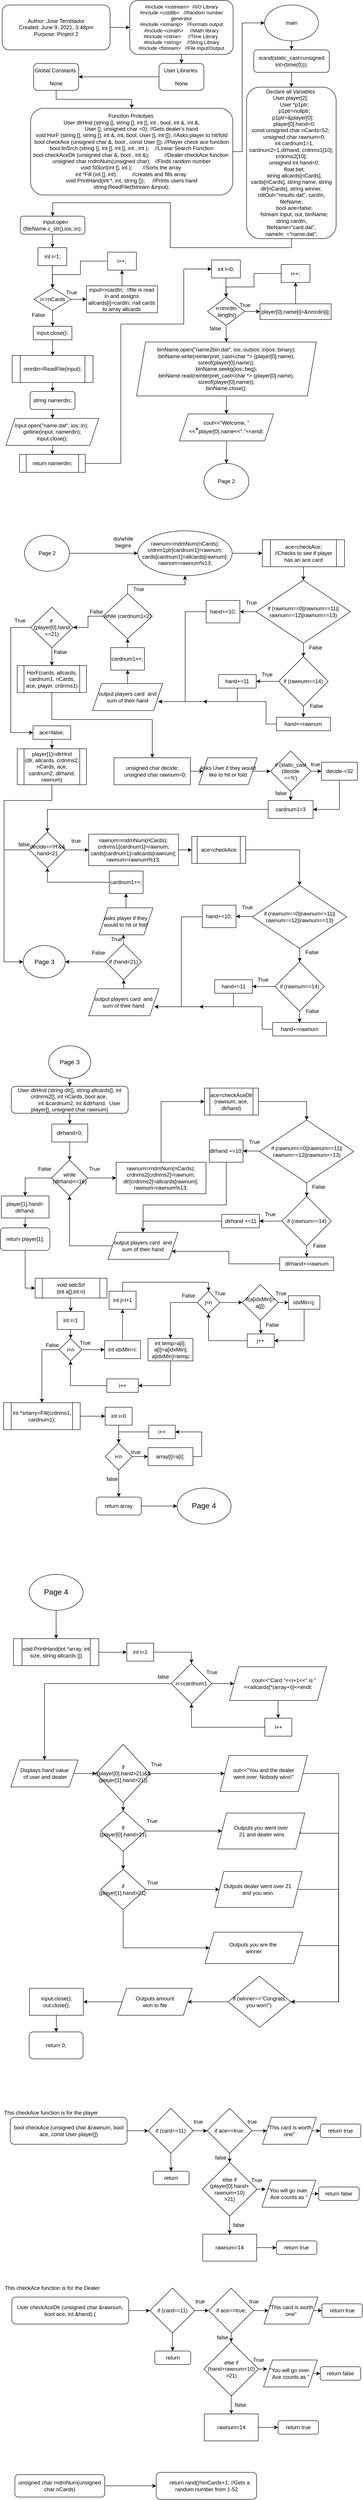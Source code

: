 <mxfile version="14.9.0"><diagram id="C5RBs43oDa-KdzZeNtuy" name="Page-1"><mxGraphModel dx="1012" dy="592" grid="1" gridSize="10" guides="1" tooltips="1" connect="1" arrows="1" fold="1" page="1" pageScale="1" pageWidth="827" pageHeight="1169" math="0" shadow="0"><root><mxCell id="WIyWlLk6GJQsqaUBKTNV-0"/><mxCell id="WIyWlLk6GJQsqaUBKTNV-1" parent="WIyWlLk6GJQsqaUBKTNV-0"/><mxCell id="EUSZyz5q5yDZ9fThNHhy-164" value="" style="edgeStyle=orthogonalEdgeStyle;rounded=0;orthogonalLoop=1;jettySize=auto;html=1;" parent="WIyWlLk6GJQsqaUBKTNV-1" source="EUSZyz5q5yDZ9fThNHhy-1" target="EUSZyz5q5yDZ9fThNHhy-3" edge="1"><mxGeometry relative="1" as="geometry"/></mxCell><mxCell id="EUSZyz5q5yDZ9fThNHhy-1" value="Author: Jose Temblador&lt;br&gt;Created: June 9, 2021, 3:48pm&lt;br&gt;Purpose: Project 2" style="rounded=1;whiteSpace=wrap;html=1;" parent="WIyWlLk6GJQsqaUBKTNV-1" vertex="1"><mxGeometry x="16" y="30" width="240" height="100" as="geometry"/></mxCell><mxCell id="EUSZyz5q5yDZ9fThNHhy-2" style="edgeStyle=orthogonalEdgeStyle;rounded=0;orthogonalLoop=1;jettySize=auto;html=1;exitX=0.5;exitY=1;exitDx=0;exitDy=0;entryX=0.5;entryY=0;entryDx=0;entryDy=0;" parent="WIyWlLk6GJQsqaUBKTNV-1" source="EUSZyz5q5yDZ9fThNHhy-3" target="EUSZyz5q5yDZ9fThNHhy-5" edge="1"><mxGeometry relative="1" as="geometry"/></mxCell><mxCell id="EUSZyz5q5yDZ9fThNHhy-3" value="&lt;div style=&quot;font-size: 11px&quot;&gt;&lt;font style=&quot;font-size: 11px&quot;&gt;#include &amp;lt;iostream&amp;gt; &amp;nbsp;//I/O Library&lt;/font&gt;&lt;/div&gt;&lt;div style=&quot;font-size: 11px&quot;&gt;&lt;font style=&quot;font-size: 11px&quot;&gt;#include &amp;lt;cstdlib&amp;gt; &amp;nbsp; //Random number generator&lt;/font&gt;&lt;/div&gt;&lt;div style=&quot;font-size: 11px&quot;&gt;&lt;font style=&quot;font-size: 11px&quot;&gt;#include &amp;lt;iomanip&amp;gt; &amp;nbsp; //Formats output&lt;/font&gt;&lt;/div&gt;&lt;div style=&quot;font-size: 11px&quot;&gt;&lt;font style=&quot;font-size: 11px&quot;&gt;#include &amp;lt;cmath&amp;gt; &amp;nbsp; &amp;nbsp; //Math library&lt;/font&gt;&lt;/div&gt;&lt;div style=&quot;font-size: 11px&quot;&gt;&lt;font style=&quot;font-size: 11px&quot;&gt;#include &amp;lt;ctime&amp;gt; &amp;nbsp; &amp;nbsp; //Time Library&amp;nbsp;&lt;/font&gt;&lt;/div&gt;&lt;div style=&quot;font-size: 11px&quot;&gt;&lt;font style=&quot;font-size: 11px&quot;&gt;#include &amp;lt;string&amp;gt; &amp;nbsp; &amp;nbsp;//String Library&lt;/font&gt;&lt;/div&gt;&lt;div style=&quot;font-size: 11px&quot;&gt;&lt;font style=&quot;font-size: 11px&quot;&gt;#include &amp;lt;fstream&amp;gt; &amp;nbsp; //File Input/Output&lt;/font&gt;&lt;/div&gt;" style="rounded=1;whiteSpace=wrap;html=1;" parent="WIyWlLk6GJQsqaUBKTNV-1" vertex="1"><mxGeometry x="299.86" y="20" width="230" height="120" as="geometry"/></mxCell><mxCell id="EUSZyz5q5yDZ9fThNHhy-163" style="edgeStyle=orthogonalEdgeStyle;rounded=0;orthogonalLoop=1;jettySize=auto;html=1;entryX=1;entryY=0.5;entryDx=0;entryDy=0;" parent="WIyWlLk6GJQsqaUBKTNV-1" source="EUSZyz5q5yDZ9fThNHhy-5" target="EUSZyz5q5yDZ9fThNHhy-7" edge="1"><mxGeometry relative="1" as="geometry"/></mxCell><mxCell id="EUSZyz5q5yDZ9fThNHhy-5" value="&lt;div&gt;User Libraries&amp;nbsp;&lt;/div&gt;&lt;div&gt;&lt;br&gt;&lt;/div&gt;&lt;div&gt;None&lt;/div&gt;" style="rounded=1;whiteSpace=wrap;html=1;" parent="WIyWlLk6GJQsqaUBKTNV-1" vertex="1"><mxGeometry x="364.93" y="160" width="100" height="60" as="geometry"/></mxCell><mxCell id="EUSZyz5q5yDZ9fThNHhy-6" style="edgeStyle=orthogonalEdgeStyle;rounded=0;orthogonalLoop=1;jettySize=auto;html=1;exitX=0.5;exitY=1;exitDx=0;exitDy=0;entryX=0.5;entryY=0;entryDx=0;entryDy=0;" parent="WIyWlLk6GJQsqaUBKTNV-1" source="EUSZyz5q5yDZ9fThNHhy-7" target="EUSZyz5q5yDZ9fThNHhy-9" edge="1"><mxGeometry relative="1" as="geometry"/></mxCell><mxCell id="EUSZyz5q5yDZ9fThNHhy-7" value="&lt;div&gt;Global Constants&amp;nbsp;&lt;/div&gt;&lt;div&gt;&lt;br&gt;&lt;/div&gt;&lt;div&gt;None&lt;/div&gt;" style="rounded=1;whiteSpace=wrap;html=1;" parent="WIyWlLk6GJQsqaUBKTNV-1" vertex="1"><mxGeometry x="86" y="160" width="100" height="60" as="geometry"/></mxCell><mxCell id="EUSZyz5q5yDZ9fThNHhy-8" style="edgeStyle=orthogonalEdgeStyle;rounded=0;orthogonalLoop=1;jettySize=auto;html=1;exitX=1;exitY=0.5;exitDx=0;exitDy=0;entryX=0;entryY=0.5;entryDx=0;entryDy=0;" parent="WIyWlLk6GJQsqaUBKTNV-1" source="EUSZyz5q5yDZ9fThNHhy-9" target="EUSZyz5q5yDZ9fThNHhy-11" edge="1"><mxGeometry relative="1" as="geometry"><Array as="points"><mxPoint x="550" y="356"/><mxPoint x="550" y="70"/></Array></mxGeometry></mxCell><mxCell id="EUSZyz5q5yDZ9fThNHhy-9" value="&lt;div&gt;Function Prototyes&amp;nbsp;&lt;/div&gt;&lt;div&gt;&lt;div&gt;User dlrHnd (string [], string [], int [], int , bool, int &amp;amp;, int &amp;amp;,&lt;/div&gt;&lt;div&gt;&amp;nbsp; &amp;nbsp; &amp;nbsp; &amp;nbsp; &amp;nbsp; &amp;nbsp; &amp;nbsp;User [], unsigned char =0); //Gets dealer's hand&lt;/div&gt;&lt;div&gt;void HorF (string [], string [], int &amp;amp;, int, bool, User [], int []); //Asks player to hit/fold&lt;/div&gt;&lt;div&gt;bool checkAce (unsigned char &amp;amp;, bool , const User []); //Player check ace function&lt;/div&gt;&lt;div&gt;bool linSrch (string [], int [], int [], int , int ); &amp;nbsp; &amp;nbsp;//Linear Search Function&lt;/div&gt;&lt;div&gt;bool checkAceDlr (unsigned char &amp;amp;, bool , int &amp;amp;); &amp;nbsp; &amp;nbsp; &amp;nbsp; &amp;nbsp; &amp;nbsp;//Dealer checkAce function&amp;nbsp;&lt;/div&gt;&lt;div&gt;unsigned char rndmNum(unsigned char); &amp;nbsp; //Finds random number&lt;/div&gt;&lt;div&gt;void SlSort(int [], int ); &amp;nbsp; &amp;nbsp; &amp;nbsp; //Sorts the array&amp;nbsp;&lt;/div&gt;&lt;div&gt;int *Fill (int [], int); &amp;nbsp; &amp;nbsp; &amp;nbsp; &amp;nbsp; &amp;nbsp;//creates and fills array&amp;nbsp;&lt;/div&gt;&lt;div&gt;void PrintHand(int *, int, string []); &amp;nbsp; &amp;nbsp; //Prints users hand&lt;/div&gt;&lt;div&gt;string ReadFile(fstream &amp;amp;input);&lt;/div&gt;&lt;/div&gt;" style="rounded=1;whiteSpace=wrap;html=1;" parent="WIyWlLk6GJQsqaUBKTNV-1" vertex="1"><mxGeometry x="79.14" y="260" width="450" height="192.86" as="geometry"/></mxCell><mxCell id="EUSZyz5q5yDZ9fThNHhy-166" value="" style="edgeStyle=orthogonalEdgeStyle;rounded=0;orthogonalLoop=1;jettySize=auto;html=1;" parent="WIyWlLk6GJQsqaUBKTNV-1" source="EUSZyz5q5yDZ9fThNHhy-11" target="EUSZyz5q5yDZ9fThNHhy-165" edge="1"><mxGeometry relative="1" as="geometry"/></mxCell><mxCell id="EUSZyz5q5yDZ9fThNHhy-11" value="main" style="ellipse;whiteSpace=wrap;html=1;" parent="WIyWlLk6GJQsqaUBKTNV-1" vertex="1"><mxGeometry x="599.93" y="30" width="120" height="80" as="geometry"/></mxCell><mxCell id="tYCqjl7Y6IE4BYirOzEC-3" style="edgeStyle=orthogonalEdgeStyle;rounded=0;orthogonalLoop=1;jettySize=auto;html=1;entryX=0.5;entryY=0;entryDx=0;entryDy=0;exitX=0.5;exitY=1;exitDx=0;exitDy=0;" edge="1" parent="WIyWlLk6GJQsqaUBKTNV-1" source="EUSZyz5q5yDZ9fThNHhy-13" target="EUSZyz5q5yDZ9fThNHhy-162"><mxGeometry relative="1" as="geometry"><Array as="points"><mxPoint x="660" y="570"/><mxPoint x="390" y="570"/><mxPoint x="390" y="470"/><mxPoint x="128" y="470"/></Array></mxGeometry></mxCell><mxCell id="EUSZyz5q5yDZ9fThNHhy-13" value="&lt;div&gt;Declare all Variables&amp;nbsp;&lt;/div&gt;&lt;div&gt;&lt;div&gt;&lt;div&gt;User player[2];&amp;nbsp;&lt;/div&gt;&lt;div&gt;&amp;nbsp; &amp;nbsp; User *p1ptr;&lt;/div&gt;&lt;div&gt;&amp;nbsp; &amp;nbsp; p1ptr=nullptr;&lt;/div&gt;&lt;div&gt;&amp;nbsp; &amp;nbsp; p1ptr=&amp;amp;player[0]; &amp;nbsp;&lt;/div&gt;&lt;div&gt;&amp;nbsp; &amp;nbsp; player[0].hand=0;&lt;/div&gt;&lt;/div&gt;&lt;div&gt;const unsigned char nCards=52;&amp;nbsp;&lt;/div&gt;&lt;div&gt;&amp;nbsp; &amp;nbsp; unsigned char rawnum=0;&lt;/div&gt;&lt;div&gt;&amp;nbsp; &amp;nbsp; int cardnum1=1, cardnum2=1,dlrhand, crdnms1[10], crdnms2[10];&lt;/div&gt;&lt;div&gt;&amp;nbsp; &amp;nbsp; unsigned int hand=0;&lt;/div&gt;&lt;div&gt;&amp;nbsp; &amp;nbsp; float bet;&lt;/div&gt;&lt;div&gt;&amp;nbsp; &amp;nbsp; string allcards[nCards], cards[nCards], string name, string dlr[nCards], string winner, rsltOut=&quot;results.dat&quot;, cardIn, fileName;&lt;/div&gt;&lt;div&gt;&amp;nbsp; &amp;nbsp; bool ace=false;&lt;/div&gt;&lt;div&gt;&amp;nbsp; &amp;nbsp; fstream input, out, binName;&lt;/div&gt;&lt;/div&gt;&lt;div&gt;string cardIn,&lt;/div&gt;&lt;div&gt;&lt;div&gt;fileName=&quot;card.dat&quot;,&lt;/div&gt;&lt;div&gt;&lt;span style=&quot;font-size: 12px&quot;&gt;nameIn &amp;nbsp;=&quot;name.dat&quot;;&lt;/span&gt;&lt;/div&gt;&lt;/div&gt;" style="rounded=1;whiteSpace=wrap;html=1;" parent="WIyWlLk6GJQsqaUBKTNV-1" vertex="1"><mxGeometry x="559.86" y="212.86" width="199.33" height="337.14" as="geometry"/></mxCell><mxCell id="tYCqjl7Y6IE4BYirOzEC-5" value="" style="edgeStyle=orthogonalEdgeStyle;rounded=0;orthogonalLoop=1;jettySize=auto;html=1;" edge="1" parent="WIyWlLk6GJQsqaUBKTNV-1" source="EUSZyz5q5yDZ9fThNHhy-162" target="EUSZyz5q5yDZ9fThNHhy-246"><mxGeometry relative="1" as="geometry"/></mxCell><mxCell id="EUSZyz5q5yDZ9fThNHhy-162" value="&lt;div&gt;&amp;nbsp; &amp;nbsp; input.open&lt;/div&gt;&lt;div&gt;(fileName.c_str(),ios::in);&lt;/div&gt;" style="rounded=1;whiteSpace=wrap;html=1;" parent="WIyWlLk6GJQsqaUBKTNV-1" vertex="1"><mxGeometry x="56.28" y="500" width="143.72" height="40" as="geometry"/></mxCell><mxCell id="EUSZyz5q5yDZ9fThNHhy-167" value="" style="edgeStyle=orthogonalEdgeStyle;rounded=0;orthogonalLoop=1;jettySize=auto;html=1;" parent="WIyWlLk6GJQsqaUBKTNV-1" source="EUSZyz5q5yDZ9fThNHhy-165" target="EUSZyz5q5yDZ9fThNHhy-13" edge="1"><mxGeometry relative="1" as="geometry"/></mxCell><mxCell id="EUSZyz5q5yDZ9fThNHhy-165" value="srand(static_cast&amp;lt;unsigned int&amp;gt;(time(0)));" style="rounded=1;whiteSpace=wrap;html=1;" parent="WIyWlLk6GJQsqaUBKTNV-1" vertex="1"><mxGeometry x="575.9" y="130" width="168.07" height="50" as="geometry"/></mxCell><mxCell id="EUSZyz5q5yDZ9fThNHhy-188" value="" style="edgeStyle=orthogonalEdgeStyle;rounded=0;orthogonalLoop=1;jettySize=auto;html=1;" parent="WIyWlLk6GJQsqaUBKTNV-1" source="EUSZyz5q5yDZ9fThNHhy-176" target="EUSZyz5q5yDZ9fThNHhy-187" edge="1"><mxGeometry relative="1" as="geometry"/></mxCell><mxCell id="EUSZyz5q5yDZ9fThNHhy-176" value="ace=checkAce;&lt;br&gt;//Checks to see if player has an ace card" style="shape=process;whiteSpace=wrap;html=1;backgroundOutline=1;" parent="WIyWlLk6GJQsqaUBKTNV-1" vertex="1"><mxGeometry x="594.86" y="1220" width="183" height="60" as="geometry"/></mxCell><mxCell id="EUSZyz5q5yDZ9fThNHhy-186" value="" style="edgeStyle=orthogonalEdgeStyle;rounded=0;orthogonalLoop=1;jettySize=auto;html=1;" parent="WIyWlLk6GJQsqaUBKTNV-1" source="EUSZyz5q5yDZ9fThNHhy-184" target="EUSZyz5q5yDZ9fThNHhy-176" edge="1"><mxGeometry relative="1" as="geometry"/></mxCell><mxCell id="EUSZyz5q5yDZ9fThNHhy-184" value="&lt;div&gt;rawnum=rndmNum(nCards);&lt;/div&gt;&lt;div&gt;crdnm1ptr[cardnum1]=rawnum;&lt;/div&gt;&lt;div&gt;cards[cardnum1]=allcards[rawnum];&lt;/div&gt;&lt;div&gt;rawnum=rawnum%13;&lt;/div&gt;" style="ellipse;whiteSpace=wrap;html=1;" parent="WIyWlLk6GJQsqaUBKTNV-1" vertex="1"><mxGeometry x="317.79" y="1200" width="210" height="100" as="geometry"/></mxCell><mxCell id="EUSZyz5q5yDZ9fThNHhy-191" value="" style="edgeStyle=orthogonalEdgeStyle;rounded=0;orthogonalLoop=1;jettySize=auto;html=1;" parent="WIyWlLk6GJQsqaUBKTNV-1" source="EUSZyz5q5yDZ9fThNHhy-187" target="EUSZyz5q5yDZ9fThNHhy-190" edge="1"><mxGeometry relative="1" as="geometry"/></mxCell><mxCell id="EUSZyz5q5yDZ9fThNHhy-194" value="" style="edgeStyle=orthogonalEdgeStyle;rounded=0;orthogonalLoop=1;jettySize=auto;html=1;" parent="WIyWlLk6GJQsqaUBKTNV-1" source="EUSZyz5q5yDZ9fThNHhy-187" edge="1"><mxGeometry relative="1" as="geometry"><mxPoint x="545" y="1380" as="targetPoint"/></mxGeometry></mxCell><mxCell id="EUSZyz5q5yDZ9fThNHhy-187" value="if&amp;nbsp;(rawnum==0||rawnum==11||&lt;br&gt;rawnum==12||rawnum==13)" style="rhombus;whiteSpace=wrap;html=1;" parent="WIyWlLk6GJQsqaUBKTNV-1" vertex="1"><mxGeometry x="581.36" y="1310" width="210" height="140" as="geometry"/></mxCell><mxCell id="EUSZyz5q5yDZ9fThNHhy-189" value="do/while &lt;br&gt;begins" style="text;html=1;align=center;verticalAlign=middle;resizable=0;points=[];autosize=1;strokeColor=none;" parent="WIyWlLk6GJQsqaUBKTNV-1" vertex="1"><mxGeometry x="254.86" y="1210" width="60" height="30" as="geometry"/></mxCell><mxCell id="EUSZyz5q5yDZ9fThNHhy-201" value="" style="edgeStyle=orthogonalEdgeStyle;rounded=0;orthogonalLoop=1;jettySize=auto;html=1;" parent="WIyWlLk6GJQsqaUBKTNV-1" source="EUSZyz5q5yDZ9fThNHhy-190" edge="1"><mxGeometry relative="1" as="geometry"><mxPoint x="581.36" y="1535" as="targetPoint"/></mxGeometry></mxCell><mxCell id="EUSZyz5q5yDZ9fThNHhy-220" value="" style="edgeStyle=orthogonalEdgeStyle;rounded=0;orthogonalLoop=1;jettySize=auto;html=1;" parent="WIyWlLk6GJQsqaUBKTNV-1" source="EUSZyz5q5yDZ9fThNHhy-190" target="EUSZyz5q5yDZ9fThNHhy-210" edge="1"><mxGeometry relative="1" as="geometry"/></mxCell><mxCell id="EUSZyz5q5yDZ9fThNHhy-190" value="if (rawnum==14)" style="rhombus;whiteSpace=wrap;html=1;" parent="WIyWlLk6GJQsqaUBKTNV-1" vertex="1"><mxGeometry x="631.36" y="1480" width="110" height="110" as="geometry"/></mxCell><mxCell id="EUSZyz5q5yDZ9fThNHhy-192" value="False" style="text;html=1;align=center;verticalAlign=middle;resizable=0;points=[];autosize=1;strokeColor=none;" parent="WIyWlLk6GJQsqaUBKTNV-1" vertex="1"><mxGeometry x="693.28" y="1450" width="40" height="20" as="geometry"/></mxCell><mxCell id="EUSZyz5q5yDZ9fThNHhy-209" value="" style="edgeStyle=orthogonalEdgeStyle;rounded=0;orthogonalLoop=1;jettySize=auto;html=1;" parent="WIyWlLk6GJQsqaUBKTNV-1" source="EUSZyz5q5yDZ9fThNHhy-195" target="EUSZyz5q5yDZ9fThNHhy-184" edge="1"><mxGeometry relative="1" as="geometry"/></mxCell><mxCell id="EUSZyz5q5yDZ9fThNHhy-226" value="" style="edgeStyle=orthogonalEdgeStyle;rounded=0;orthogonalLoop=1;jettySize=auto;html=1;" parent="WIyWlLk6GJQsqaUBKTNV-1" source="EUSZyz5q5yDZ9fThNHhy-195" target="EUSZyz5q5yDZ9fThNHhy-225" edge="1"><mxGeometry relative="1" as="geometry"/></mxCell><mxCell id="EUSZyz5q5yDZ9fThNHhy-195" value="while (cardnum1&amp;lt;2)" style="rhombus;whiteSpace=wrap;html=1;" parent="WIyWlLk6GJQsqaUBKTNV-1" vertex="1"><mxGeometry x="240" y="1340" width="110" height="100" as="geometry"/></mxCell><mxCell id="EUSZyz5q5yDZ9fThNHhy-197" value="True" style="text;html=1;align=center;verticalAlign=middle;resizable=0;points=[];autosize=1;strokeColor=none;" parent="WIyWlLk6GJQsqaUBKTNV-1" vertex="1"><mxGeometry x="549.86" y="1350" width="40" height="20" as="geometry"/></mxCell><mxCell id="EUSZyz5q5yDZ9fThNHhy-203" value="False" style="text;html=1;align=center;verticalAlign=middle;resizable=0;points=[];autosize=1;strokeColor=none;" parent="WIyWlLk6GJQsqaUBKTNV-1" vertex="1"><mxGeometry x="695" y="1580" width="40" height="20" as="geometry"/></mxCell><mxCell id="EUSZyz5q5yDZ9fThNHhy-204" value="True" style="text;html=1;align=center;verticalAlign=middle;resizable=0;points=[];autosize=1;strokeColor=none;" parent="WIyWlLk6GJQsqaUBKTNV-1" vertex="1"><mxGeometry x="585" y="1510" width="40" height="20" as="geometry"/></mxCell><mxCell id="EUSZyz5q5yDZ9fThNHhy-219" style="edgeStyle=orthogonalEdgeStyle;rounded=0;orthogonalLoop=1;jettySize=auto;html=1;" parent="WIyWlLk6GJQsqaUBKTNV-1" source="EUSZyz5q5yDZ9fThNHhy-205" edge="1"><mxGeometry relative="1" as="geometry"><mxPoint x="363.18" y="1580" as="targetPoint"/><Array as="points"><mxPoint x="423.18" y="1380"/><mxPoint x="423.18" y="1580"/></Array></mxGeometry></mxCell><mxCell id="EUSZyz5q5yDZ9fThNHhy-205" value="&lt;span&gt;hand+=10;&lt;/span&gt;" style="rounded=0;whiteSpace=wrap;html=1;" parent="WIyWlLk6GJQsqaUBKTNV-1" vertex="1"><mxGeometry x="469.79" y="1355" width="75.07" height="50" as="geometry"/></mxCell><mxCell id="EUSZyz5q5yDZ9fThNHhy-237" style="edgeStyle=orthogonalEdgeStyle;rounded=0;orthogonalLoop=1;jettySize=auto;html=1;" parent="WIyWlLk6GJQsqaUBKTNV-1" source="EUSZyz5q5yDZ9fThNHhy-206" edge="1"><mxGeometry relative="1" as="geometry"><mxPoint x="363.18" y="1580" as="targetPoint"/><Array as="points"><mxPoint x="539.18" y="1580"/></Array></mxGeometry></mxCell><mxCell id="EUSZyz5q5yDZ9fThNHhy-206" value="&lt;span&gt;hand+=11&lt;/span&gt;" style="rounded=0;whiteSpace=wrap;html=1;" parent="WIyWlLk6GJQsqaUBKTNV-1" vertex="1"><mxGeometry x="497.36" y="1520" width="84" height="30" as="geometry"/></mxCell><mxCell id="EUSZyz5q5yDZ9fThNHhy-239" style="edgeStyle=orthogonalEdgeStyle;rounded=0;orthogonalLoop=1;jettySize=auto;html=1;" parent="WIyWlLk6GJQsqaUBKTNV-1" source="EUSZyz5q5yDZ9fThNHhy-210" edge="1"><mxGeometry relative="1" as="geometry"><mxPoint x="463.18" y="1580" as="targetPoint"/><Array as="points"><mxPoint x="603.18" y="1630"/><mxPoint x="603.18" y="1580"/></Array></mxGeometry></mxCell><mxCell id="EUSZyz5q5yDZ9fThNHhy-210" value="hand+=rawnum" style="rounded=0;whiteSpace=wrap;html=1;" parent="WIyWlLk6GJQsqaUBKTNV-1" vertex="1"><mxGeometry x="626.36" y="1615" width="120" height="30" as="geometry"/></mxCell><mxCell id="EUSZyz5q5yDZ9fThNHhy-222" value="" style="edgeStyle=orthogonalEdgeStyle;rounded=0;orthogonalLoop=1;jettySize=auto;html=1;" parent="WIyWlLk6GJQsqaUBKTNV-1" source="EUSZyz5q5yDZ9fThNHhy-214" target="EUSZyz5q5yDZ9fThNHhy-215" edge="1"><mxGeometry relative="1" as="geometry"/></mxCell><mxCell id="EUSZyz5q5yDZ9fThNHhy-214" value="output players card &amp;nbsp;and sum of their hand" style="shape=parallelogram;perimeter=parallelogramPerimeter;whiteSpace=wrap;html=1;fixedSize=1;" parent="WIyWlLk6GJQsqaUBKTNV-1" vertex="1"><mxGeometry x="217" y="1540" width="156" height="60" as="geometry"/></mxCell><mxCell id="EUSZyz5q5yDZ9fThNHhy-223" value="" style="edgeStyle=orthogonalEdgeStyle;rounded=0;orthogonalLoop=1;jettySize=auto;html=1;" parent="WIyWlLk6GJQsqaUBKTNV-1" source="EUSZyz5q5yDZ9fThNHhy-215" target="EUSZyz5q5yDZ9fThNHhy-195" edge="1"><mxGeometry relative="1" as="geometry"/></mxCell><mxCell id="EUSZyz5q5yDZ9fThNHhy-215" value="&lt;span&gt;cardnum1++;&lt;br&gt;&lt;/span&gt;" style="rounded=0;whiteSpace=wrap;html=1;" parent="WIyWlLk6GJQsqaUBKTNV-1" vertex="1"><mxGeometry x="257.46" y="1460" width="75.07" height="50" as="geometry"/></mxCell><mxCell id="EUSZyz5q5yDZ9fThNHhy-224" value="True" style="text;html=1;align=center;verticalAlign=middle;resizable=0;points=[];autosize=1;strokeColor=none;" parent="WIyWlLk6GJQsqaUBKTNV-1" vertex="1"><mxGeometry x="299" y="1320" width="40" height="20" as="geometry"/></mxCell><mxCell id="EUSZyz5q5yDZ9fThNHhy-233" value="" style="edgeStyle=orthogonalEdgeStyle;rounded=0;orthogonalLoop=1;jettySize=auto;html=1;" parent="WIyWlLk6GJQsqaUBKTNV-1" source="EUSZyz5q5yDZ9fThNHhy-225" target="EUSZyz5q5yDZ9fThNHhy-229" edge="1"><mxGeometry relative="1" as="geometry"/></mxCell><mxCell id="EUSZyz5q5yDZ9fThNHhy-235" style="edgeStyle=orthogonalEdgeStyle;rounded=0;orthogonalLoop=1;jettySize=auto;html=1;entryX=0;entryY=0.5;entryDx=0;entryDy=0;exitX=0;exitY=0.5;exitDx=0;exitDy=0;" parent="WIyWlLk6GJQsqaUBKTNV-1" source="EUSZyz5q5yDZ9fThNHhy-225" target="EUSZyz5q5yDZ9fThNHhy-231" edge="1"><mxGeometry relative="1" as="geometry"><Array as="points"><mxPoint x="35" y="1415"/><mxPoint x="35" y="1649"/></Array></mxGeometry></mxCell><mxCell id="EUSZyz5q5yDZ9fThNHhy-225" value="&lt;div&gt;if&amp;nbsp;&lt;/div&gt;&lt;div&gt;(player[0].hand&lt;/div&gt;&lt;div&gt;==21)&lt;/div&gt;" style="rhombus;whiteSpace=wrap;html=1;" parent="WIyWlLk6GJQsqaUBKTNV-1" vertex="1"><mxGeometry x="79" y="1370" width="94.93" height="90" as="geometry"/></mxCell><mxCell id="EUSZyz5q5yDZ9fThNHhy-227" value="False" style="text;html=1;align=center;verticalAlign=middle;resizable=0;points=[];autosize=1;strokeColor=none;" parent="WIyWlLk6GJQsqaUBKTNV-1" vertex="1"><mxGeometry x="205" y="1370" width="40" height="20" as="geometry"/></mxCell><mxCell id="tYCqjl7Y6IE4BYirOzEC-56" style="edgeStyle=orthogonalEdgeStyle;rounded=0;orthogonalLoop=1;jettySize=auto;html=1;entryX=0;entryY=0.5;entryDx=0;entryDy=0;" edge="1" parent="WIyWlLk6GJQsqaUBKTNV-1" source="EUSZyz5q5yDZ9fThNHhy-228" target="tYCqjl7Y6IE4BYirOzEC-53"><mxGeometry relative="1" as="geometry"><Array as="points"><mxPoint x="127" y="1800"/><mxPoint x="20" y="1800"/><mxPoint x="20" y="2159"/></Array></mxGeometry></mxCell><mxCell id="EUSZyz5q5yDZ9fThNHhy-228" value="player[1]=dlrHnd &lt;br&gt;(dlr, allcards, crdnms2, nCards, ace, cardnum2, dlrhand, rawnum)" style="shape=process;whiteSpace=wrap;html=1;backgroundOutline=1;" parent="WIyWlLk6GJQsqaUBKTNV-1" vertex="1"><mxGeometry x="49.46" y="1685" width="154" height="80" as="geometry"/></mxCell><mxCell id="tYCqjl7Y6IE4BYirOzEC-51" style="edgeStyle=orthogonalEdgeStyle;rounded=0;orthogonalLoop=1;jettySize=auto;html=1;" edge="1" parent="WIyWlLk6GJQsqaUBKTNV-1" source="EUSZyz5q5yDZ9fThNHhy-229" target="EUSZyz5q5yDZ9fThNHhy-458"><mxGeometry relative="1" as="geometry"><Array as="points"><mxPoint x="127" y="1620"/><mxPoint x="350" y="1620"/></Array></mxGeometry></mxCell><mxCell id="EUSZyz5q5yDZ9fThNHhy-229" value="HorF(cards, allcards, cardnum1, nCards, ace, player, crdnms1)" style="shape=process;whiteSpace=wrap;html=1;backgroundOutline=1;" parent="WIyWlLk6GJQsqaUBKTNV-1" vertex="1"><mxGeometry x="49.36" y="1500" width="154" height="60" as="geometry"/></mxCell><mxCell id="tYCqjl7Y6IE4BYirOzEC-43" value="" style="edgeStyle=orthogonalEdgeStyle;rounded=0;orthogonalLoop=1;jettySize=auto;html=1;" edge="1" parent="WIyWlLk6GJQsqaUBKTNV-1" source="EUSZyz5q5yDZ9fThNHhy-231" target="EUSZyz5q5yDZ9fThNHhy-228"><mxGeometry relative="1" as="geometry"/></mxCell><mxCell id="EUSZyz5q5yDZ9fThNHhy-231" value="&lt;span&gt;ace=false;&lt;/span&gt;" style="rounded=0;whiteSpace=wrap;html=1;" parent="WIyWlLk6GJQsqaUBKTNV-1" vertex="1"><mxGeometry x="84.47" y="1634" width="84" height="30" as="geometry"/></mxCell><mxCell id="EUSZyz5q5yDZ9fThNHhy-234" value="False" style="text;html=1;align=center;verticalAlign=middle;resizable=0;points=[];autosize=1;strokeColor=none;" parent="WIyWlLk6GJQsqaUBKTNV-1" vertex="1"><mxGeometry x="125" y="1460" width="40" height="20" as="geometry"/></mxCell><mxCell id="EUSZyz5q5yDZ9fThNHhy-236" value="True" style="text;html=1;align=center;verticalAlign=middle;resizable=0;points=[];autosize=1;strokeColor=none;" parent="WIyWlLk6GJQsqaUBKTNV-1" vertex="1"><mxGeometry x="35" y="1390" width="40" height="20" as="geometry"/></mxCell><mxCell id="EUSZyz5q5yDZ9fThNHhy-255" value="" style="edgeStyle=orthogonalEdgeStyle;rounded=0;orthogonalLoop=1;jettySize=auto;html=1;" parent="WIyWlLk6GJQsqaUBKTNV-1" source="EUSZyz5q5yDZ9fThNHhy-246" target="EUSZyz5q5yDZ9fThNHhy-249" edge="1"><mxGeometry relative="1" as="geometry"/></mxCell><mxCell id="EUSZyz5q5yDZ9fThNHhy-246" value="int i=1;" style="rounded=0;whiteSpace=wrap;html=1;" parent="WIyWlLk6GJQsqaUBKTNV-1" vertex="1"><mxGeometry x="95.5" y="570" width="64.14" height="40" as="geometry"/></mxCell><mxCell id="EUSZyz5q5yDZ9fThNHhy-259" value="" style="edgeStyle=orthogonalEdgeStyle;rounded=0;orthogonalLoop=1;jettySize=auto;html=1;" parent="WIyWlLk6GJQsqaUBKTNV-1" source="EUSZyz5q5yDZ9fThNHhy-249" target="EUSZyz5q5yDZ9fThNHhy-252" edge="1"><mxGeometry relative="1" as="geometry"/></mxCell><mxCell id="tYCqjl7Y6IE4BYirOzEC-4" value="" style="edgeStyle=orthogonalEdgeStyle;rounded=0;orthogonalLoop=1;jettySize=auto;html=1;" edge="1" parent="WIyWlLk6GJQsqaUBKTNV-1" source="EUSZyz5q5yDZ9fThNHhy-249" target="EUSZyz5q5yDZ9fThNHhy-264"><mxGeometry relative="1" as="geometry"/></mxCell><mxCell id="EUSZyz5q5yDZ9fThNHhy-249" value="i&amp;lt;=nCards" style="rhombus;whiteSpace=wrap;html=1;" parent="WIyWlLk6GJQsqaUBKTNV-1" vertex="1"><mxGeometry x="86.5" y="660" width="82.79" height="50" as="geometry"/></mxCell><mxCell id="tYCqjl7Y6IE4BYirOzEC-23" value="" style="edgeStyle=orthogonalEdgeStyle;rounded=0;orthogonalLoop=1;jettySize=auto;html=1;" edge="1" parent="WIyWlLk6GJQsqaUBKTNV-1" source="EUSZyz5q5yDZ9fThNHhy-252" target="EUSZyz5q5yDZ9fThNHhy-256"><mxGeometry relative="1" as="geometry"/></mxCell><mxCell id="EUSZyz5q5yDZ9fThNHhy-252" value="&lt;div&gt;input&amp;gt;&amp;gt;cardIn; &amp;nbsp;//file is read in and assigns&lt;/div&gt;&lt;div&gt;allcards[i]=cardIn; //all cards to array allcards&lt;/div&gt;" style="rounded=0;whiteSpace=wrap;html=1;" parent="WIyWlLk6GJQsqaUBKTNV-1" vertex="1"><mxGeometry x="203.36" y="655" width="158.32" height="60" as="geometry"/></mxCell><mxCell id="EUSZyz5q5yDZ9fThNHhy-263" style="edgeStyle=orthogonalEdgeStyle;rounded=0;orthogonalLoop=1;jettySize=auto;html=1;entryX=0.5;entryY=0;entryDx=0;entryDy=0;" parent="WIyWlLk6GJQsqaUBKTNV-1" source="EUSZyz5q5yDZ9fThNHhy-256" target="EUSZyz5q5yDZ9fThNHhy-249" edge="1"><mxGeometry relative="1" as="geometry"><mxPoint x="399.5" y="630" as="targetPoint"/><Array as="points"><mxPoint x="190" y="600"/><mxPoint x="190" y="630"/><mxPoint x="128" y="630"/></Array></mxGeometry></mxCell><mxCell id="EUSZyz5q5yDZ9fThNHhy-256" value="i++;" style="rounded=0;whiteSpace=wrap;html=1;" parent="WIyWlLk6GJQsqaUBKTNV-1" vertex="1"><mxGeometry x="250.45" y="580" width="64.14" height="40" as="geometry"/></mxCell><mxCell id="EUSZyz5q5yDZ9fThNHhy-260" value="True" style="text;html=1;align=center;verticalAlign=middle;resizable=0;points=[];autosize=1;strokeColor=none;" parent="WIyWlLk6GJQsqaUBKTNV-1" vertex="1"><mxGeometry x="149.5" y="660" width="40" height="20" as="geometry"/></mxCell><mxCell id="tYCqjl7Y6IE4BYirOzEC-7" value="" style="edgeStyle=orthogonalEdgeStyle;rounded=0;orthogonalLoop=1;jettySize=auto;html=1;" edge="1" parent="WIyWlLk6GJQsqaUBKTNV-1" source="EUSZyz5q5yDZ9fThNHhy-264" target="tYCqjl7Y6IE4BYirOzEC-6"><mxGeometry relative="1" as="geometry"/></mxCell><mxCell id="EUSZyz5q5yDZ9fThNHhy-264" value="input.close();" style="rounded=0;whiteSpace=wrap;html=1;" parent="WIyWlLk6GJQsqaUBKTNV-1" vertex="1"><mxGeometry x="85.07" y="745" width="86" height="30" as="geometry"/></mxCell><mxCell id="EUSZyz5q5yDZ9fThNHhy-313" value="False" style="text;html=1;align=center;verticalAlign=middle;resizable=0;points=[];autosize=1;strokeColor=none;" parent="WIyWlLk6GJQsqaUBKTNV-1" vertex="1"><mxGeometry x="75.75" y="710" width="40" height="20" as="geometry"/></mxCell><mxCell id="EUSZyz5q5yDZ9fThNHhy-365" value="" style="edgeStyle=orthogonalEdgeStyle;rounded=0;orthogonalLoop=1;jettySize=auto;html=1;" parent="WIyWlLk6GJQsqaUBKTNV-1" target="EUSZyz5q5yDZ9fThNHhy-361" edge="1"><mxGeometry relative="1" as="geometry"><mxPoint x="229.46" y="3695" as="sourcePoint"/></mxGeometry></mxCell><mxCell id="tYCqjl7Y6IE4BYirOzEC-143" style="edgeStyle=orthogonalEdgeStyle;rounded=0;orthogonalLoop=1;jettySize=auto;html=1;entryX=0.5;entryY=0;entryDx=0;entryDy=0;" edge="1" parent="WIyWlLk6GJQsqaUBKTNV-1" source="EUSZyz5q5yDZ9fThNHhy-361" target="EUSZyz5q5yDZ9fThNHhy-362"><mxGeometry relative="1" as="geometry"/></mxCell><mxCell id="EUSZyz5q5yDZ9fThNHhy-361" value="int i=1" style="rounded=0;whiteSpace=wrap;html=1;" parent="WIyWlLk6GJQsqaUBKTNV-1" vertex="1"><mxGeometry x="293.17" y="3675" width="60" height="40" as="geometry"/></mxCell><mxCell id="EUSZyz5q5yDZ9fThNHhy-367" value="" style="edgeStyle=orthogonalEdgeStyle;rounded=0;orthogonalLoop=1;jettySize=auto;html=1;" parent="WIyWlLk6GJQsqaUBKTNV-1" source="EUSZyz5q5yDZ9fThNHhy-362" target="EUSZyz5q5yDZ9fThNHhy-366" edge="1"><mxGeometry relative="1" as="geometry"/></mxCell><mxCell id="tYCqjl7Y6IE4BYirOzEC-142" style="edgeStyle=orthogonalEdgeStyle;rounded=0;orthogonalLoop=1;jettySize=auto;html=1;" edge="1" parent="WIyWlLk6GJQsqaUBKTNV-1" source="EUSZyz5q5yDZ9fThNHhy-362" target="tYCqjl7Y6IE4BYirOzEC-114"><mxGeometry relative="1" as="geometry"><Array as="points"><mxPoint x="110" y="3765"/></Array></mxGeometry></mxCell><mxCell id="EUSZyz5q5yDZ9fThNHhy-362" value="i&amp;lt;=cardnum1" style="rhombus;whiteSpace=wrap;html=1;" parent="WIyWlLk6GJQsqaUBKTNV-1" vertex="1"><mxGeometry x="392.19" y="3720" width="90" height="90" as="geometry"/></mxCell><mxCell id="EUSZyz5q5yDZ9fThNHhy-371" value="" style="edgeStyle=orthogonalEdgeStyle;rounded=0;orthogonalLoop=1;jettySize=auto;html=1;" parent="WIyWlLk6GJQsqaUBKTNV-1" source="EUSZyz5q5yDZ9fThNHhy-366" target="EUSZyz5q5yDZ9fThNHhy-370" edge="1"><mxGeometry relative="1" as="geometry"/></mxCell><mxCell id="EUSZyz5q5yDZ9fThNHhy-366" value="&lt;div&gt;&amp;nbsp; &amp;nbsp; &amp;nbsp; &amp;nbsp; cout&amp;lt;&amp;lt;&quot;Card &quot;&amp;lt;&amp;lt;i+1&amp;lt;&amp;lt;&quot; is &quot;&amp;lt;&amp;lt;allcards[*(array+i)]&amp;lt;&amp;lt;endl;&lt;/div&gt;" style="shape=parallelogram;perimeter=parallelogramPerimeter;whiteSpace=wrap;html=1;fixedSize=1;" parent="WIyWlLk6GJQsqaUBKTNV-1" vertex="1"><mxGeometry x="522.01" y="3727.5" width="215.82" height="75" as="geometry"/></mxCell><mxCell id="EUSZyz5q5yDZ9fThNHhy-369" value="True" style="text;html=1;align=center;verticalAlign=middle;resizable=0;points=[];autosize=1;strokeColor=none;" parent="WIyWlLk6GJQsqaUBKTNV-1" vertex="1"><mxGeometry x="462.22" y="3730" width="40" height="20" as="geometry"/></mxCell><mxCell id="EUSZyz5q5yDZ9fThNHhy-372" style="edgeStyle=orthogonalEdgeStyle;rounded=0;orthogonalLoop=1;jettySize=auto;html=1;entryX=0.5;entryY=1;entryDx=0;entryDy=0;" parent="WIyWlLk6GJQsqaUBKTNV-1" source="EUSZyz5q5yDZ9fThNHhy-370" target="EUSZyz5q5yDZ9fThNHhy-362" edge="1"><mxGeometry relative="1" as="geometry"/></mxCell><mxCell id="EUSZyz5q5yDZ9fThNHhy-370" value="i++" style="rounded=0;whiteSpace=wrap;html=1;" parent="WIyWlLk6GJQsqaUBKTNV-1" vertex="1"><mxGeometry x="600.51" y="3842" width="60" height="40" as="geometry"/></mxCell><mxCell id="EUSZyz5q5yDZ9fThNHhy-414" value="" style="edgeStyle=orthogonalEdgeStyle;rounded=0;orthogonalLoop=1;jettySize=auto;html=1;" parent="WIyWlLk6GJQsqaUBKTNV-1" target="EUSZyz5q5yDZ9fThNHhy-413" edge="1"><mxGeometry relative="1" as="geometry"><mxPoint x="167.86" y="2907" as="sourcePoint"/></mxGeometry></mxCell><mxCell id="EUSZyz5q5yDZ9fThNHhy-416" value="" style="edgeStyle=orthogonalEdgeStyle;rounded=0;orthogonalLoop=1;jettySize=auto;html=1;" parent="WIyWlLk6GJQsqaUBKTNV-1" source="EUSZyz5q5yDZ9fThNHhy-413" target="EUSZyz5q5yDZ9fThNHhy-415" edge="1"><mxGeometry relative="1" as="geometry"/></mxCell><mxCell id="EUSZyz5q5yDZ9fThNHhy-413" value="int i=1" style="rounded=0;whiteSpace=wrap;html=1;" parent="WIyWlLk6GJQsqaUBKTNV-1" vertex="1"><mxGeometry x="138.2" y="2937" width="60" height="40" as="geometry"/></mxCell><mxCell id="EUSZyz5q5yDZ9fThNHhy-418" value="" style="edgeStyle=orthogonalEdgeStyle;rounded=0;orthogonalLoop=1;jettySize=auto;html=1;" parent="WIyWlLk6GJQsqaUBKTNV-1" source="EUSZyz5q5yDZ9fThNHhy-415" target="EUSZyz5q5yDZ9fThNHhy-417" edge="1"><mxGeometry relative="1" as="geometry"/></mxCell><mxCell id="EUSZyz5q5yDZ9fThNHhy-452" style="edgeStyle=orthogonalEdgeStyle;rounded=0;orthogonalLoop=1;jettySize=auto;html=1;entryX=0.5;entryY=0;entryDx=0;entryDy=0;" parent="WIyWlLk6GJQsqaUBKTNV-1" source="EUSZyz5q5yDZ9fThNHhy-415" target="tYCqjl7Y6IE4BYirOzEC-61" edge="1"><mxGeometry relative="1" as="geometry"><mxPoint x="101.82" y="3042" as="targetPoint"/><Array as="points"><mxPoint x="104" y="3022"/></Array></mxGeometry></mxCell><mxCell id="EUSZyz5q5yDZ9fThNHhy-415" value="i&amp;lt;n" style="rhombus;whiteSpace=wrap;html=1;" parent="WIyWlLk6GJQsqaUBKTNV-1" vertex="1"><mxGeometry x="142.57" y="2997" width="50.61" height="50" as="geometry"/></mxCell><mxCell id="EUSZyz5q5yDZ9fThNHhy-438" value="" style="edgeStyle=orthogonalEdgeStyle;rounded=0;orthogonalLoop=1;jettySize=auto;html=1;" parent="WIyWlLk6GJQsqaUBKTNV-1" source="EUSZyz5q5yDZ9fThNHhy-417" target="EUSZyz5q5yDZ9fThNHhy-419" edge="1"><mxGeometry relative="1" as="geometry"/></mxCell><mxCell id="EUSZyz5q5yDZ9fThNHhy-417" value="int idxMin=i;" style="rounded=0;whiteSpace=wrap;html=1;" parent="WIyWlLk6GJQsqaUBKTNV-1" vertex="1"><mxGeometry x="243.75" y="3002" width="80" height="40" as="geometry"/></mxCell><mxCell id="EUSZyz5q5yDZ9fThNHhy-435" style="edgeStyle=orthogonalEdgeStyle;rounded=0;orthogonalLoop=1;jettySize=auto;html=1;entryX=0.5;entryY=0;entryDx=0;entryDy=0;" parent="WIyWlLk6GJQsqaUBKTNV-1" source="EUSZyz5q5yDZ9fThNHhy-419" target="EUSZyz5q5yDZ9fThNHhy-431" edge="1"><mxGeometry relative="1" as="geometry"><Array as="points"><mxPoint x="284.0" y="2872"/><mxPoint x="475.0" y="2872"/></Array></mxGeometry></mxCell><mxCell id="EUSZyz5q5yDZ9fThNHhy-419" value="int j=i+1" style="rounded=0;whiteSpace=wrap;html=1;" parent="WIyWlLk6GJQsqaUBKTNV-1" vertex="1"><mxGeometry x="253.82" y="2892" width="60" height="40" as="geometry"/></mxCell><mxCell id="EUSZyz5q5yDZ9fThNHhy-425" value="" style="edgeStyle=orthogonalEdgeStyle;rounded=0;orthogonalLoop=1;jettySize=auto;html=1;" parent="WIyWlLk6GJQsqaUBKTNV-1" source="EUSZyz5q5yDZ9fThNHhy-421" target="EUSZyz5q5yDZ9fThNHhy-424" edge="1"><mxGeometry relative="1" as="geometry"/></mxCell><mxCell id="EUSZyz5q5yDZ9fThNHhy-426" value="" style="edgeStyle=orthogonalEdgeStyle;rounded=0;orthogonalLoop=1;jettySize=auto;html=1;" parent="WIyWlLk6GJQsqaUBKTNV-1" source="EUSZyz5q5yDZ9fThNHhy-421" target="EUSZyz5q5yDZ9fThNHhy-423" edge="1"><mxGeometry relative="1" as="geometry"/></mxCell><mxCell id="EUSZyz5q5yDZ9fThNHhy-421" value="if(a[idxMin]&amp;gt;&lt;br&gt;a[j])" style="rhombus;whiteSpace=wrap;html=1;" parent="WIyWlLk6GJQsqaUBKTNV-1" vertex="1"><mxGeometry x="550.43" y="2877" width="80" height="80" as="geometry"/></mxCell><mxCell id="EUSZyz5q5yDZ9fThNHhy-429" style="edgeStyle=orthogonalEdgeStyle;rounded=0;orthogonalLoop=1;jettySize=auto;html=1;entryX=1;entryY=0.5;entryDx=0;entryDy=0;" parent="WIyWlLk6GJQsqaUBKTNV-1" source="EUSZyz5q5yDZ9fThNHhy-423" target="EUSZyz5q5yDZ9fThNHhy-424" edge="1"><mxGeometry relative="1" as="geometry"><Array as="points"><mxPoint x="688.43" y="3002"/></Array></mxGeometry></mxCell><mxCell id="EUSZyz5q5yDZ9fThNHhy-423" value="idxMin=j;" style="rounded=0;whiteSpace=wrap;html=1;" parent="WIyWlLk6GJQsqaUBKTNV-1" vertex="1"><mxGeometry x="653.04" y="2902" width="70" height="30" as="geometry"/></mxCell><mxCell id="EUSZyz5q5yDZ9fThNHhy-434" style="edgeStyle=orthogonalEdgeStyle;rounded=0;orthogonalLoop=1;jettySize=auto;html=1;entryX=0.5;entryY=1;entryDx=0;entryDy=0;" parent="WIyWlLk6GJQsqaUBKTNV-1" source="EUSZyz5q5yDZ9fThNHhy-424" target="EUSZyz5q5yDZ9fThNHhy-431" edge="1"><mxGeometry relative="1" as="geometry"/></mxCell><mxCell id="EUSZyz5q5yDZ9fThNHhy-424" value="j++" style="rounded=0;whiteSpace=wrap;html=1;" parent="WIyWlLk6GJQsqaUBKTNV-1" vertex="1"><mxGeometry x="561.36" y="2987" width="60" height="30" as="geometry"/></mxCell><mxCell id="EUSZyz5q5yDZ9fThNHhy-427" value="True" style="text;html=1;align=center;verticalAlign=middle;resizable=0;points=[];autosize=1;strokeColor=none;" parent="WIyWlLk6GJQsqaUBKTNV-1" vertex="1"><mxGeometry x="616.43" y="2887" width="40" height="20" as="geometry"/></mxCell><mxCell id="EUSZyz5q5yDZ9fThNHhy-428" value="False" style="text;html=1;align=center;verticalAlign=middle;resizable=0;points=[];autosize=1;strokeColor=none;" parent="WIyWlLk6GJQsqaUBKTNV-1" vertex="1"><mxGeometry x="596.58" y="2957" width="40" height="20" as="geometry"/></mxCell><mxCell id="EUSZyz5q5yDZ9fThNHhy-432" value="" style="edgeStyle=orthogonalEdgeStyle;rounded=0;orthogonalLoop=1;jettySize=auto;html=1;" parent="WIyWlLk6GJQsqaUBKTNV-1" source="EUSZyz5q5yDZ9fThNHhy-431" target="EUSZyz5q5yDZ9fThNHhy-421" edge="1"><mxGeometry relative="1" as="geometry"/></mxCell><mxCell id="EUSZyz5q5yDZ9fThNHhy-446" style="edgeStyle=orthogonalEdgeStyle;rounded=0;orthogonalLoop=1;jettySize=auto;html=1;exitX=0;exitY=0.5;exitDx=0;exitDy=0;" parent="WIyWlLk6GJQsqaUBKTNV-1" source="EUSZyz5q5yDZ9fThNHhy-431" target="EUSZyz5q5yDZ9fThNHhy-437" edge="1"><mxGeometry relative="1" as="geometry"/></mxCell><mxCell id="EUSZyz5q5yDZ9fThNHhy-431" value="j&amp;lt;n" style="rhombus;whiteSpace=wrap;html=1;" parent="WIyWlLk6GJQsqaUBKTNV-1" vertex="1"><mxGeometry x="450.14" y="2892" width="50" height="50" as="geometry"/></mxCell><mxCell id="EUSZyz5q5yDZ9fThNHhy-436" value="True" style="text;html=1;align=center;verticalAlign=middle;resizable=0;points=[];autosize=1;strokeColor=none;" parent="WIyWlLk6GJQsqaUBKTNV-1" vertex="1"><mxGeometry x="480.0" y="2887" width="40" height="20" as="geometry"/></mxCell><mxCell id="EUSZyz5q5yDZ9fThNHhy-449" value="" style="edgeStyle=orthogonalEdgeStyle;rounded=0;orthogonalLoop=1;jettySize=auto;html=1;" parent="WIyWlLk6GJQsqaUBKTNV-1" source="EUSZyz5q5yDZ9fThNHhy-437" target="EUSZyz5q5yDZ9fThNHhy-448" edge="1"><mxGeometry relative="1" as="geometry"><Array as="points"><mxPoint x="390.16" y="3102"/></Array></mxGeometry></mxCell><mxCell id="EUSZyz5q5yDZ9fThNHhy-437" value="int temp=a[i];&lt;br&gt;&amp;nbsp;a[i]=a[idxMin];&lt;br&gt;&amp;nbsp;a[idxMin]=temp;" style="rounded=0;whiteSpace=wrap;html=1;" parent="WIyWlLk6GJQsqaUBKTNV-1" vertex="1"><mxGeometry x="340.43" y="2997" width="100" height="50" as="geometry"/></mxCell><mxCell id="EUSZyz5q5yDZ9fThNHhy-443" value="False" style="text;html=1;align=center;verticalAlign=middle;resizable=0;points=[];autosize=1;strokeColor=none;" parent="WIyWlLk6GJQsqaUBKTNV-1" vertex="1"><mxGeometry x="409.82" y="2892" width="40" height="20" as="geometry"/></mxCell><mxCell id="EUSZyz5q5yDZ9fThNHhy-456" style="edgeStyle=orthogonalEdgeStyle;rounded=0;orthogonalLoop=1;jettySize=auto;html=1;" parent="WIyWlLk6GJQsqaUBKTNV-1" source="EUSZyz5q5yDZ9fThNHhy-444" target="EUSZyz5q5yDZ9fThNHhy-455" edge="1"><mxGeometry relative="1" as="geometry"/></mxCell><mxCell id="EUSZyz5q5yDZ9fThNHhy-444" value="&lt;div&gt;unsigned char rndmNum(unsigned char nCards)&lt;/div&gt;" style="rounded=1;whiteSpace=wrap;html=1;" parent="WIyWlLk6GJQsqaUBKTNV-1" vertex="1"><mxGeometry x="44.15" y="5525" width="199.98" height="50" as="geometry"/></mxCell><mxCell id="EUSZyz5q5yDZ9fThNHhy-450" style="edgeStyle=orthogonalEdgeStyle;rounded=0;orthogonalLoop=1;jettySize=auto;html=1;entryX=0.5;entryY=1;entryDx=0;entryDy=0;" parent="WIyWlLk6GJQsqaUBKTNV-1" source="EUSZyz5q5yDZ9fThNHhy-448" target="EUSZyz5q5yDZ9fThNHhy-415" edge="1"><mxGeometry relative="1" as="geometry"/></mxCell><mxCell id="EUSZyz5q5yDZ9fThNHhy-448" value="i++" style="rounded=0;whiteSpace=wrap;html=1;" parent="WIyWlLk6GJQsqaUBKTNV-1" vertex="1"><mxGeometry x="248.82" y="3087" width="70" height="30" as="geometry"/></mxCell><mxCell id="EUSZyz5q5yDZ9fThNHhy-453" value="True" style="text;html=1;align=center;verticalAlign=middle;resizable=0;points=[];autosize=1;strokeColor=none;" parent="WIyWlLk6GJQsqaUBKTNV-1" vertex="1"><mxGeometry x="180" y="2997" width="40" height="20" as="geometry"/></mxCell><mxCell id="EUSZyz5q5yDZ9fThNHhy-454" value="False" style="text;html=1;align=center;verticalAlign=middle;resizable=0;points=[];autosize=1;strokeColor=none;" parent="WIyWlLk6GJQsqaUBKTNV-1" vertex="1"><mxGeometry x="106.75" y="3002" width="40" height="20" as="geometry"/></mxCell><mxCell id="EUSZyz5q5yDZ9fThNHhy-455" value="&lt;div&gt;&amp;nbsp; &amp;nbsp; return rand()%nCards+1; //Gets a random number from 1-52&lt;/div&gt;" style="rounded=1;whiteSpace=wrap;html=1;" parent="WIyWlLk6GJQsqaUBKTNV-1" vertex="1"><mxGeometry x="358.74" y="5520" width="223.57" height="60" as="geometry"/></mxCell><mxCell id="tYCqjl7Y6IE4BYirOzEC-47" style="edgeStyle=orthogonalEdgeStyle;rounded=0;orthogonalLoop=1;jettySize=auto;html=1;exitX=1;exitY=0.5;exitDx=0;exitDy=0;entryX=0;entryY=0.5;entryDx=0;entryDy=0;" edge="1" parent="WIyWlLk6GJQsqaUBKTNV-1" source="EUSZyz5q5yDZ9fThNHhy-458" target="EUSZyz5q5yDZ9fThNHhy-461"><mxGeometry relative="1" as="geometry"/></mxCell><mxCell id="EUSZyz5q5yDZ9fThNHhy-458" value="unsigned char decide;&#xa;    unsigned char rawnum=0;" style="rounded=0;whiteSpace=wrap;html=1;" parent="WIyWlLk6GJQsqaUBKTNV-1" vertex="1"><mxGeometry x="264.72" y="1705" width="170" height="60" as="geometry"/></mxCell><mxCell id="tYCqjl7Y6IE4BYirOzEC-46" style="edgeStyle=orthogonalEdgeStyle;rounded=0;orthogonalLoop=1;jettySize=auto;html=1;entryX=0;entryY=0.5;entryDx=0;entryDy=0;" edge="1" parent="WIyWlLk6GJQsqaUBKTNV-1" source="EUSZyz5q5yDZ9fThNHhy-461" target="EUSZyz5q5yDZ9fThNHhy-464"><mxGeometry relative="1" as="geometry"/></mxCell><mxCell id="EUSZyz5q5yDZ9fThNHhy-461" value="Asks User if they would like to hit or fold" style="shape=parallelogram;perimeter=parallelogramPerimeter;whiteSpace=wrap;html=1;fixedSize=1;" parent="WIyWlLk6GJQsqaUBKTNV-1" vertex="1"><mxGeometry x="453.36" y="1705" width="130" height="60" as="geometry"/></mxCell><mxCell id="EUSZyz5q5yDZ9fThNHhy-471" value="" style="edgeStyle=orthogonalEdgeStyle;rounded=0;orthogonalLoop=1;jettySize=auto;html=1;" parent="WIyWlLk6GJQsqaUBKTNV-1" source="EUSZyz5q5yDZ9fThNHhy-464" target="EUSZyz5q5yDZ9fThNHhy-466" edge="1"><mxGeometry relative="1" as="geometry"/></mxCell><mxCell id="EUSZyz5q5yDZ9fThNHhy-472" value="" style="edgeStyle=orthogonalEdgeStyle;rounded=0;orthogonalLoop=1;jettySize=auto;html=1;" parent="WIyWlLk6GJQsqaUBKTNV-1" source="EUSZyz5q5yDZ9fThNHhy-464" target="EUSZyz5q5yDZ9fThNHhy-470" edge="1"><mxGeometry relative="1" as="geometry"/></mxCell><mxCell id="EUSZyz5q5yDZ9fThNHhy-464" value="if (static_cast&lt;br&gt;(decide&lt;br&gt;=='h')" style="rhombus;whiteSpace=wrap;html=1;" parent="WIyWlLk6GJQsqaUBKTNV-1" vertex="1"><mxGeometry x="613.08" y="1690" width="90" height="90" as="geometry"/></mxCell><mxCell id="EUSZyz5q5yDZ9fThNHhy-481" style="edgeStyle=orthogonalEdgeStyle;rounded=0;orthogonalLoop=1;jettySize=auto;html=1;entryX=1;entryY=0.5;entryDx=0;entryDy=0;" parent="WIyWlLk6GJQsqaUBKTNV-1" source="EUSZyz5q5yDZ9fThNHhy-466" target="EUSZyz5q5yDZ9fThNHhy-470" edge="1"><mxGeometry relative="1" as="geometry"><Array as="points"><mxPoint x="766.08" y="1820"/></Array></mxGeometry></mxCell><mxCell id="EUSZyz5q5yDZ9fThNHhy-466" value="decide-=32" style="rounded=0;whiteSpace=wrap;html=1;" parent="WIyWlLk6GJQsqaUBKTNV-1" vertex="1"><mxGeometry x="726.51" y="1715" width="80" height="40" as="geometry"/></mxCell><mxCell id="EUSZyz5q5yDZ9fThNHhy-468" value="true" style="text;html=1;align=center;verticalAlign=middle;resizable=0;points=[];autosize=1;strokeColor=none;" parent="WIyWlLk6GJQsqaUBKTNV-1" vertex="1"><mxGeometry x="692.83" y="1710" width="40" height="20" as="geometry"/></mxCell><mxCell id="EUSZyz5q5yDZ9fThNHhy-479" style="edgeStyle=orthogonalEdgeStyle;rounded=0;orthogonalLoop=1;jettySize=auto;html=1;entryX=0.5;entryY=0;entryDx=0;entryDy=0;" parent="WIyWlLk6GJQsqaUBKTNV-1" source="EUSZyz5q5yDZ9fThNHhy-470" target="EUSZyz5q5yDZ9fThNHhy-473" edge="1"><mxGeometry relative="1" as="geometry"/></mxCell><mxCell id="EUSZyz5q5yDZ9fThNHhy-470" value="cardnum1=3" style="rounded=0;whiteSpace=wrap;html=1;" parent="WIyWlLk6GJQsqaUBKTNV-1" vertex="1"><mxGeometry x="607.9" y="1800" width="100" height="40" as="geometry"/></mxCell><mxCell id="EUSZyz5q5yDZ9fThNHhy-483" value="" style="edgeStyle=orthogonalEdgeStyle;rounded=0;orthogonalLoop=1;jettySize=auto;html=1;" parent="WIyWlLk6GJQsqaUBKTNV-1" source="EUSZyz5q5yDZ9fThNHhy-473" target="EUSZyz5q5yDZ9fThNHhy-482" edge="1"><mxGeometry relative="1" as="geometry"/></mxCell><mxCell id="tYCqjl7Y6IE4BYirOzEC-55" style="edgeStyle=orthogonalEdgeStyle;rounded=0;orthogonalLoop=1;jettySize=auto;html=1;entryX=0;entryY=0.5;entryDx=0;entryDy=0;" edge="1" parent="WIyWlLk6GJQsqaUBKTNV-1" source="EUSZyz5q5yDZ9fThNHhy-473" target="tYCqjl7Y6IE4BYirOzEC-53"><mxGeometry relative="1" as="geometry"><Array as="points"><mxPoint x="20" y="1910"/><mxPoint x="20" y="2159"/></Array></mxGeometry></mxCell><mxCell id="EUSZyz5q5yDZ9fThNHhy-473" value="decide=='H'&amp;amp;&amp;amp;&lt;br&gt;hand&amp;lt;21" style="rhombus;whiteSpace=wrap;html=1;" parent="WIyWlLk6GJQsqaUBKTNV-1" vertex="1"><mxGeometry x="76.53" y="1870" width="80" height="80" as="geometry"/></mxCell><mxCell id="EUSZyz5q5yDZ9fThNHhy-476" value="false" style="text;html=1;align=center;verticalAlign=middle;resizable=0;points=[];autosize=1;strokeColor=none;" parent="WIyWlLk6GJQsqaUBKTNV-1" vertex="1"><mxGeometry x="44.33" y="1888" width="40" height="20" as="geometry"/></mxCell><mxCell id="EUSZyz5q5yDZ9fThNHhy-480" value="false" style="text;html=1;align=center;verticalAlign=middle;resizable=0;points=[];autosize=1;strokeColor=none;" parent="WIyWlLk6GJQsqaUBKTNV-1" vertex="1"><mxGeometry x="616.08" y="1774" width="40" height="20" as="geometry"/></mxCell><mxCell id="EUSZyz5q5yDZ9fThNHhy-527" value="" style="edgeStyle=orthogonalEdgeStyle;rounded=0;orthogonalLoop=1;jettySize=auto;html=1;" parent="WIyWlLk6GJQsqaUBKTNV-1" source="EUSZyz5q5yDZ9fThNHhy-482" target="EUSZyz5q5yDZ9fThNHhy-484" edge="1"><mxGeometry relative="1" as="geometry"/></mxCell><mxCell id="EUSZyz5q5yDZ9fThNHhy-482" value="&lt;div style=&quot;color: rgb(0, 0, 0); font-family: helvetica; font-size: 12px; font-style: normal; font-weight: normal; letter-spacing: normal; text-align: center; text-indent: 0px; text-transform: none; word-spacing: 0px; text-decoration: none;&quot;&gt;rawnum=rndmNum(nCards);&lt;/div&gt;&lt;div style=&quot;color: rgb(0, 0, 0); font-family: helvetica; font-size: 12px; font-style: normal; font-weight: normal; letter-spacing: normal; text-align: center; text-indent: 0px; text-transform: none; word-spacing: 0px; text-decoration: none;&quot;&gt;crdnms1[cardnum1]=rawnum; cards[cardnum1]=allcards[rawnum];&lt;/div&gt;&lt;div style=&quot;color: rgb(0, 0, 0); font-family: helvetica; font-size: 12px; font-style: normal; font-weight: normal; letter-spacing: normal; text-align: center; text-indent: 0px; text-transform: none; word-spacing: 0px; text-decoration: none;&quot;&gt;rawnum=rawnum%13;&lt;/div&gt;" style="rounded=0;whiteSpace=wrap;html=1;" parent="WIyWlLk6GJQsqaUBKTNV-1" vertex="1"><mxGeometry x="208.33" y="1875" width="200" height="70" as="geometry"/></mxCell><mxCell id="EUSZyz5q5yDZ9fThNHhy-528" style="edgeStyle=orthogonalEdgeStyle;rounded=0;orthogonalLoop=1;jettySize=auto;html=1;" parent="WIyWlLk6GJQsqaUBKTNV-1" source="EUSZyz5q5yDZ9fThNHhy-484" target="EUSZyz5q5yDZ9fThNHhy-490" edge="1"><mxGeometry relative="1" as="geometry"/></mxCell><mxCell id="EUSZyz5q5yDZ9fThNHhy-484" value="ace=checkAce" style="shape=process;whiteSpace=wrap;html=1;backgroundOutline=1;" parent="WIyWlLk6GJQsqaUBKTNV-1" vertex="1"><mxGeometry x="437.9" y="1880" width="120" height="60" as="geometry"/></mxCell><mxCell id="EUSZyz5q5yDZ9fThNHhy-487" value="&lt;span style=&quot;color: rgba(0 , 0 , 0 , 0) ; font-family: monospace ; font-size: 0px&quot;&gt;%3CmxGraphModel%3E%3Croot%3E%3CmxCell%20id%3D%220%22%2F%3E%3CmxCell%20id%3D%221%22%20parent%3D%220%22%2F%3E%3CmxCell%20id%3D%222%22%20value%3D%22%22%20style%3D%22edgeStyle%3DorthogonalEdgeStyle%3Brounded%3D0%3BorthogonalLoop%3D1%3BjettySize%3Dauto%3Bhtml%3D1%3B%22%20edge%3D%221%22%20source%3D%224%22%20target%3D%227%22%20parent%3D%221%22%3E%3CmxGeometry%20relative%3D%221%22%20as%3D%22geometry%22%2F%3E%3C%2FmxCell%3E%3CmxCell%20id%3D%223%22%20value%3D%22%22%20style%3D%22edgeStyle%3DorthogonalEdgeStyle%3Brounded%3D0%3BorthogonalLoop%3D1%3BjettySize%3Dauto%3Bhtml%3D1%3B%22%20edge%3D%221%22%20source%3D%224%22%20parent%3D%221%22%3E%3CmxGeometry%20relative%3D%221%22%20as%3D%22geometry%22%3E%3CmxPoint%20x%3D%22531.82%22%20y%3D%22830%22%20as%3D%22targetPoint%22%2F%3E%3C%2FmxGeometry%3E%3C%2FmxCell%3E%3CmxCell%20id%3D%224%22%20value%3D%22if%26amp%3Bnbsp%3B(rawnum%3D%3D0%7C%7Crawnum%3D%3D11%7C%7C%26lt%3Bbr%26gt%3Brawnum%3D%3D12%7C%7Crawnum%3D%3D13)%22%20style%3D%22rhombus%3BwhiteSpace%3Dwrap%3Bhtml%3D1%3B%22%20vertex%3D%221%22%20parent%3D%221%22%3E%3CmxGeometry%20x%3D%22568.18%22%20y%3D%22760%22%20width%3D%22210%22%20height%3D%22140%22%20as%3D%22geometry%22%2F%3E%3C%2FmxCell%3E%3CmxCell%20id%3D%225%22%20value%3D%22%22%20style%3D%22edgeStyle%3DorthogonalEdgeStyle%3Brounded%3D0%3BorthogonalLoop%3D1%3BjettySize%3Dauto%3Bhtml%3D1%3B%22%20edge%3D%221%22%20source%3D%227%22%20parent%3D%221%22%3E%3CmxGeometry%20relative%3D%221%22%20as%3D%22geometry%22%3E%3CmxPoint%20x%3D%22568.18%22%20y%3D%22985%22%20as%3D%22targetPoint%22%2F%3E%3C%2FmxGeometry%3E%3C%2FmxCell%3E%3CmxCell%20id%3D%226%22%20value%3D%22%22%20style%3D%22edgeStyle%3DorthogonalEdgeStyle%3Brounded%3D0%3BorthogonalLoop%3D1%3BjettySize%3Dauto%3Bhtml%3D1%3B%22%20edge%3D%221%22%20source%3D%227%22%20target%3D%2220%22%20parent%3D%221%22%3E%3CmxGeometry%20relative%3D%221%22%20as%3D%22geometry%22%2F%3E%3C%2FmxCell%3E%3CmxCell%20id%3D%227%22%20value%3D%22if%20(rawnum%3D%3D14)%22%20style%3D%22rhombus%3BwhiteSpace%3Dwrap%3Bhtml%3D1%3B%22%20vertex%3D%221%22%20parent%3D%221%22%3E%3CmxGeometry%20x%3D%22618.18%22%20y%3D%22930%22%20width%3D%22110%22%20height%3D%22110%22%20as%3D%22geometry%22%2F%3E%3C%2FmxCell%3E%3CmxCell%20id%3D%228%22%20value%3D%22False%22%20style%3D%22text%3Bhtml%3D1%3Balign%3Dcenter%3BverticalAlign%3Dmiddle%3Bresizable%3D0%3Bpoints%3D%5B%5D%3Bautosize%3D1%3BstrokeColor%3Dnone%3B%22%20vertex%3D%221%22%20parent%3D%221%22%3E%3CmxGeometry%20x%3D%22680.1%22%20y%3D%22900%22%20width%3D%2240%22%20height%3D%2220%22%20as%3D%22geometry%22%2F%3E%3C%2FmxCell%3E%3CmxCell%20id%3D%229%22%20value%3D%22%22%20style%3D%22edgeStyle%3DorthogonalEdgeStyle%3Brounded%3D0%3BorthogonalLoop%3D1%3BjettySize%3Dauto%3Bhtml%3D1%3B%22%20edge%3D%221%22%20source%3D%2211%22%20parent%3D%221%22%3E%3CmxGeometry%20relative%3D%221%22%20as%3D%22geometry%22%3E%3CmxPoint%20x%3D%22409.61%22%20y%3D%22750%22%20as%3D%22targetPoint%22%2F%3E%3C%2FmxGeometry%3E%3C%2FmxCell%3E%3CmxCell%20id%3D%2210%22%20value%3D%22%22%20style%3D%22edgeStyle%3DorthogonalEdgeStyle%3Brounded%3D0%3BorthogonalLoop%3D1%3BjettySize%3Dauto%3Bhtml%3D1%3B%22%20edge%3D%221%22%20source%3D%2211%22%20target%3D%2228%22%20parent%3D%221%22%3E%3CmxGeometry%20relative%3D%221%22%20as%3D%22geometry%22%2F%3E%3C%2FmxCell%3E%3CmxCell%20id%3D%2211%22%20value%3D%22while%20(cardnum1%26lt%3B%3D2)%22%20style%3D%22rhombus%3BwhiteSpace%3Dwrap%3Bhtml%3D1%3B%22%20vertex%3D%221%22%20parent%3D%221%22%3E%3CmxGeometry%20x%3D%22226.82%22%20y%3D%22790%22%20width%3D%22110%22%20height%3D%22100%22%20as%3D%22geometry%22%2F%3E%3C%2FmxCell%3E%3CmxCell%20id%3D%2212%22%20value%3D%22True%22%20style%3D%22text%3Bhtml%3D1%3Balign%3Dcenter%3BverticalAlign%3Dmiddle%3Bresizable%3D0%3Bpoints%3D%5B%5D%3Bautosize%3D1%3BstrokeColor%3Dnone%3B%22%20vertex%3D%221%22%20parent%3D%221%22%3E%3CmxGeometry%20x%3D%22536.68%22%20y%3D%22800%22%20width%3D%2240%22%20height%3D%2220%22%20as%3D%22geometry%22%2F%3E%3C%2FmxCell%3E%3CmxCell%20id%3D%2213%22%20value%3D%22False%22%20style%3D%22text%3Bhtml%3D1%3Balign%3Dcenter%3BverticalAlign%3Dmiddle%3Bresizable%3D0%3Bpoints%3D%5B%5D%3Bautosize%3D1%3BstrokeColor%3Dnone%3B%22%20vertex%3D%221%22%20parent%3D%221%22%3E%3CmxGeometry%20x%3D%22681.82%22%20y%3D%221030%22%20width%3D%2240%22%20height%3D%2220%22%20as%3D%22geometry%22%2F%3E%3C%2FmxCell%3E%3CmxCell%20id%3D%2214%22%20value%3D%22True%22%20style%3D%22text%3Bhtml%3D1%3Balign%3Dcenter%3BverticalAlign%3Dmiddle%3Bresizable%3D0%3Bpoints%3D%5B%5D%3Bautosize%3D1%3BstrokeColor%3Dnone%3B%22%20vertex%3D%221%22%20parent%3D%221%22%3E%3CmxGeometry%20x%3D%22571.82%22%20y%3D%22960%22%20width%3D%2240%22%20height%3D%2220%22%20as%3D%22geometry%22%2F%3E%3C%2FmxCell%3E%3CmxCell%20id%3D%2215%22%20style%3D%22edgeStyle%3DorthogonalEdgeStyle%3Brounded%3D0%3BorthogonalLoop%3D1%3BjettySize%3Dauto%3Bhtml%3D1%3B%22%20edge%3D%221%22%20source%3D%2216%22%20parent%3D%221%22%3E%3CmxGeometry%20relative%3D%221%22%20as%3D%22geometry%22%3E%3CmxPoint%20x%3D%22350%22%20y%3D%221030%22%20as%3D%22targetPoint%22%2F%3E%3CArray%20as%3D%22points%22%3E%3CmxPoint%20x%3D%22410%22%20y%3D%22830%22%2F%3E%3CmxPoint%20x%3D%22410%22%20y%3D%221030%22%2F%3E%3C%2FArray%3E%3C%2FmxGeometry%3E%3C%2FmxCell%3E%3CmxCell%20id%3D%2216%22%20value%3D%22%26lt%3Bspan%26gt%3Bhand%2B%3D10%3B%26lt%3B%2Fspan%26gt%3B%22%20style%3D%22rounded%3D0%3BwhiteSpace%3Dwrap%3Bhtml%3D1%3B%22%20vertex%3D%221%22%20parent%3D%221%22%3E%3CmxGeometry%20x%3D%22456.61%22%20y%3D%22805%22%20width%3D%2275.07%22%20height%3D%2250%22%20as%3D%22geometry%22%2F%3E%3C%2FmxCell%3E%3CmxCell%20id%3D%2217%22%20style%3D%22edgeStyle%3DorthogonalEdgeStyle%3Brounded%3D0%3BorthogonalLoop%3D1%3BjettySize%3Dauto%3Bhtml%3D1%3B%22%20edge%3D%221%22%20source%3D%2218%22%20parent%3D%221%22%3E%3CmxGeometry%20relative%3D%221%22%20as%3D%22geometry%22%3E%3CmxPoint%20x%3D%22350%22%20y%3D%221030.0%22%20as%3D%22targetPoint%22%2F%3E%3CArray%20as%3D%22points%22%3E%3CmxPoint%20x%3D%22526%22%20y%3D%221030%22%2F%3E%3C%2FArray%3E%3C%2FmxGeometry%3E%3C%2FmxCell%3E%3CmxCell%20id%3D%2218%22%20value%3D%22%26lt%3Bspan%26gt%3Bhand%2B%3D11%26lt%3B%2Fspan%26gt%3B%22%20style%3D%22rounded%3D0%3BwhiteSpace%3Dwrap%3Bhtml%3D1%3B%22%20vertex%3D%221%22%20parent%3D%221%22%3E%3CmxGeometry%20x%3D%22484.18%22%20y%3D%22970%22%20width%3D%2284%22%20height%3D%2230%22%20as%3D%22geometry%22%2F%3E%3C%2FmxCell%3E%3CmxCell%20id%3D%2219%22%20style%3D%22edgeStyle%3DorthogonalEdgeStyle%3Brounded%3D0%3BorthogonalLoop%3D1%3BjettySize%3Dauto%3Bhtml%3D1%3B%22%20edge%3D%221%22%20source%3D%2220%22%20parent%3D%221%22%3E%3CmxGeometry%20relative%3D%221%22%20as%3D%22geometry%22%3E%3CmxPoint%20x%3D%22450%22%20y%3D%221030%22%20as%3D%22targetPoint%22%2F%3E%3CArray%20as%3D%22points%22%3E%3CmxPoint%20x%3D%22590%22%20y%3D%221080%22%2F%3E%3CmxPoint%20x%3D%22590%22%20y%3D%221030%22%2F%3E%3C%2FArray%3E%3C%2FmxGeometry%3E%3C%2FmxCell%3E%3CmxCell%20id%3D%2220%22%20value%3D%22hand%2B%3Drawnum%22%20style%3D%22rounded%3D0%3BwhiteSpace%3Dwrap%3Bhtml%3D1%3B%22%20vertex%3D%221%22%20parent%3D%221%22%3E%3CmxGeometry%20x%3D%22613.18%22%20y%3D%221065%22%20width%3D%22120%22%20height%3D%2230%22%20as%3D%22geometry%22%2F%3E%3C%2FmxCell%3E%3CmxCell%20id%3D%2221%22%20value%3D%22%22%20style%3D%22edgeStyle%3DorthogonalEdgeStyle%3Brounded%3D0%3BorthogonalLoop%3D1%3BjettySize%3Dauto%3Bhtml%3D1%3B%22%20edge%3D%221%22%20source%3D%2222%22%20target%3D%2224%22%20parent%3D%221%22%3E%3CmxGeometry%20relative%3D%221%22%20as%3D%22geometry%22%2F%3E%3C%2FmxCell%3E%3CmxCell%20id%3D%2222%22%20value%3D%22output%20players%20card%20%26amp%3Bnbsp%3Band%20sum%20of%20their%20hand%22%20style%3D%22shape%3Dparallelogram%3Bperimeter%3DparallelogramPerimeter%3BwhiteSpace%3Dwrap%3Bhtml%3D1%3BfixedSize%3D1%3B%22%20vertex%3D%221%22%20parent%3D%221%22%3E%3CmxGeometry%20x%3D%22203.82%22%20y%3D%22990%22%20width%3D%22156%22%20height%3D%2260%22%20as%3D%22geometry%22%2F%3E%3C%2FmxCell%3E%3CmxCell%20id%3D%2223%22%20value%3D%22%22%20style%3D%22edgeStyle%3DorthogonalEdgeStyle%3Brounded%3D0%3BorthogonalLoop%3D1%3BjettySize%3Dauto%3Bhtml%3D1%3B%22%20edge%3D%221%22%20source%3D%2224%22%20target%3D%2211%22%20parent%3D%221%22%3E%3CmxGeometry%20relative%3D%221%22%20as%3D%22geometry%22%2F%3E%3C%2FmxCell%3E%3CmxCell%20id%3D%2224%22%20value%3D%22%26lt%3Bspan%26gt%3Bcardnum1%2B%2B%3B%26lt%3Bbr%26gt%3B%26lt%3B%2Fspan%26gt%3B%22%20style%3D%22rounded%3D0%3BwhiteSpace%3Dwrap%3Bhtml%3D1%3B%22%20vertex%3D%221%22%20parent%3D%221%22%3E%3CmxGeometry%20x%3D%22244.28%22%20y%3D%22910%22%20width%3D%2275.07%22%20height%3D%2250%22%20as%3D%22geometry%22%2F%3E%3C%2FmxCell%3E%3CmxCell%20id%3D%2225%22%20value%3D%22True%22%20style%3D%22text%3Bhtml%3D1%3Balign%3Dcenter%3BverticalAlign%3Dmiddle%3Bresizable%3D0%3Bpoints%3D%5B%5D%3Bautosize%3D1%3BstrokeColor%3Dnone%3B%22%20vertex%3D%221%22%20parent%3D%221%22%3E%3CmxGeometry%20x%3D%22285.82%22%20y%3D%22770%22%20width%3D%2240%22%20height%3D%2220%22%20as%3D%22geometry%22%2F%3E%3C%2FmxCell%3E%3CmxCell%20id%3D%2226%22%20value%3D%22%22%20style%3D%22edgeStyle%3DorthogonalEdgeStyle%3Brounded%3D0%3BorthogonalLoop%3D1%3BjettySize%3Dauto%3Bhtml%3D1%3B%22%20edge%3D%221%22%20source%3D%2228%22%20target%3D%2233%22%20parent%3D%221%22%3E%3CmxGeometry%20relative%3D%221%22%20as%3D%22geometry%22%2F%3E%3C%2FmxCell%3E%3CmxCell%20id%3D%2227%22%20style%3D%22edgeStyle%3DorthogonalEdgeStyle%3Brounded%3D0%3BorthogonalLoop%3D1%3BjettySize%3Dauto%3Bhtml%3D1%3BentryX%3D0%3BentryY%3D0.5%3BentryDx%3D0%3BentryDy%3D0%3BexitX%3D0%3BexitY%3D0.5%3BexitDx%3D0%3BexitDy%3D0%3B%22%20edge%3D%221%22%20source%3D%2228%22%20target%3D%2235%22%20parent%3D%221%22%3E%3CmxGeometry%20relative%3D%221%22%20as%3D%22geometry%22%3E%3CArray%20as%3D%22points%22%3E%3CmxPoint%20x%3D%2222%22%20y%3D%22865%22%2F%3E%3CmxPoint%20x%3D%2222%22%20y%3D%221110%22%2F%3E%3C%2FArray%3E%3C%2FmxGeometry%3E%3C%2FmxCell%3E%3CmxCell%20id%3D%2228%22%20value%3D%22%26lt%3Bdiv%26gt%3Bif%26amp%3Bnbsp%3B%26lt%3B%2Fdiv%26gt%3B%26lt%3Bdiv%26gt%3B(hand%3D%3D21)%26lt%3B%2Fdiv%26gt%3B%22%20style%3D%22rhombus%3BwhiteSpace%3Dwrap%3Bhtml%3D1%3B%22%20vertex%3D%221%22%20parent%3D%221%22%3E%3CmxGeometry%20x%3D%2265.82%22%20y%3D%22820%22%20width%3D%2294.93%22%20height%3D%2290%22%20as%3D%22geometry%22%2F%3E%3C%2FmxCell%3E%3CmxCell%20id%3D%2229%22%20value%3D%22False%22%20style%3D%22text%3Bhtml%3D1%3Balign%3Dcenter%3BverticalAlign%3Dmiddle%3Bresizable%3D0%3Bpoints%3D%5B%5D%3Bautosize%3D1%3BstrokeColor%3Dnone%3B%22%20vertex%3D%221%22%20parent%3D%221%22%3E%3CmxGeometry%20x%3D%22191.82%22%20y%3D%22820%22%20width%3D%2240%22%20height%3D%2220%22%20as%3D%22geometry%22%2F%3E%3C%2FmxCell%3E%3CmxCell%20id%3D%2230%22%20value%3D%22%22%20style%3D%22edgeStyle%3DorthogonalEdgeStyle%3Brounded%3D0%3BorthogonalLoop%3D1%3BjettySize%3Dauto%3Bhtml%3D1%3B%22%20edge%3D%221%22%20source%3D%2231%22%20target%3D%2239%22%20parent%3D%221%22%3E%3CmxGeometry%20relative%3D%221%22%20as%3D%22geometry%22%2F%3E%3C%2FmxCell%3E%3CmxCell%20id%3D%2231%22%20value%3D%22dlrHnd%20(dlr%2C%20allcards%2C%20crdnms2%2C%20nCards%2C%20ace%2C%20cardnum2%2C%20dlrhand%2C%20rawnum)%22%20style%3D%22shape%3Dprocess%3BwhiteSpace%3Dwrap%3Bhtml%3D1%3BbackgroundOutline%3D1%3B%22%20vertex%3D%221%22%20parent%3D%221%22%3E%3CmxGeometry%20x%3D%22205.82%22%20y%3D%221080%22%20width%3D%22154%22%20height%3D%2260%22%20as%3D%22geometry%22%2F%3E%3C%2FmxCell%3E%3CmxCell%20id%3D%2232%22%20value%3D%22%22%20style%3D%22edgeStyle%3DorthogonalEdgeStyle%3Brounded%3D0%3BorthogonalLoop%3D1%3BjettySize%3Dauto%3Bhtml%3D1%3B%22%20edge%3D%221%22%20source%3D%2233%22%20target%3D%2238%22%20parent%3D%221%22%3E%3CmxGeometry%20relative%3D%221%22%20as%3D%22geometry%22%2F%3E%3C%2FmxCell%3E%3CmxCell%20id%3D%2233%22%20value%3D%22HorF(cards%2C%20allcards%2C%20cardnum1%2C%20nCards%2C%20ace%2C%20hand%2C%20crdnms1)%3B%22%20style%3D%22shape%3Dprocess%3BwhiteSpace%3Dwrap%3Bhtml%3D1%3BbackgroundOutline%3D1%3B%22%20vertex%3D%221%22%20parent%3D%221%22%3E%3CmxGeometry%20x%3D%2236.29%22%20y%3D%22930%22%20width%3D%22154%22%20height%3D%2260%22%20as%3D%22geometry%22%2F%3E%3C%2FmxCell%3E%3CmxCell%20id%3D%2234%22%20value%3D%22%22%20style%3D%22edgeStyle%3DorthogonalEdgeStyle%3Brounded%3D0%3BorthogonalLoop%3D1%3BjettySize%3Dauto%3Bhtml%3D1%3B%22%20edge%3D%221%22%20source%3D%2235%22%20target%3D%2231%22%20parent%3D%221%22%3E%3CmxGeometry%20relative%3D%221%22%20as%3D%22geometry%22%2F%3E%3C%2FmxCell%3E%3CmxCell%20id%3D%2235%22%20value%3D%22%26lt%3Bspan%26gt%3Bace%3Dfalse%3B%26lt%3B%2Fspan%26gt%3B%22%20style%3D%22rounded%3D0%3BwhiteSpace%3Dwrap%3Bhtml%3D1%3B%22%20vertex%3D%221%22%20parent%3D%221%22%3E%3CmxGeometry%20x%3D%2271.29%22%20y%3D%221095%22%20width%3D%2284%22%20height%3D%2230%22%20as%3D%22geometry%22%2F%3E%3C%2FmxCell%3E%3CmxCell%20id%3D%2236%22%20value%3D%22False%22%20style%3D%22text%3Bhtml%3D1%3Balign%3Dcenter%3BverticalAlign%3Dmiddle%3Bresizable%3D0%3Bpoints%3D%5B%5D%3Bautosize%3D1%3BstrokeColor%3Dnone%3B%22%20vertex%3D%221%22%20parent%3D%221%22%3E%3CmxGeometry%20x%3D%22111.82%22%20y%3D%22910%22%20width%3D%2240%22%20height%3D%2220%22%20as%3D%22geometry%22%2F%3E%3C%2FmxCell%3E%3CmxCell%20id%3D%2237%22%20value%3D%22True%22%20style%3D%22text%3Bhtml%3D1%3Balign%3Dcenter%3BverticalAlign%3Dmiddle%3Bresizable%3D0%3Bpoints%3D%5B%5D%3Bautosize%3D1%3BstrokeColor%3Dnone%3B%22%20vertex%3D%221%22%20parent%3D%221%22%3E%3CmxGeometry%20x%3D%2221.82%22%20y%3D%22840%22%20width%3D%2240%22%20height%3D%2220%22%20as%3D%22geometry%22%2F%3E%3C%2FmxCell%3E%3CmxCell%20id%3D%2238%22%20value%3D%22Page%202%22%20style%3D%22ellipse%3BwhiteSpace%3Dwrap%3Bhtml%3D1%3B%22%20vertex%3D%221%22%20parent%3D%221%22%3E%3CmxGeometry%20x%3D%2274.2%22%20y%3D%221020%22%20width%3D%2278.18%22%20height%3D%2260%22%20as%3D%22geometry%22%2F%3E%3C%2FmxCell%3E%3CmxCell%20id%3D%2239%22%20value%3D%22Page%202%22%20style%3D%22ellipse%3BwhiteSpace%3Dwrap%3Bhtml%3D1%3B%22%20vertex%3D%221%22%20parent%3D%221%22%3E%3CmxGeometry%20x%3D%22406%22%20y%3D%221080%22%20width%3D%2278.18%22%20height%3D%2260%22%20as%3D%22geometry%22%2F%3E%3C%2FmxCell%3E%3C%2Froot%3E%3C%2FmxGraphModel%3E&lt;/span&gt;" style="text;html=1;align=center;verticalAlign=middle;resizable=0;points=[];autosize=1;strokeColor=none;" parent="WIyWlLk6GJQsqaUBKTNV-1" vertex="1"><mxGeometry x="362.83" y="1999" width="20" height="20" as="geometry"/></mxCell><mxCell id="EUSZyz5q5yDZ9fThNHhy-488" value="" style="edgeStyle=orthogonalEdgeStyle;rounded=0;orthogonalLoop=1;jettySize=auto;html=1;" parent="WIyWlLk6GJQsqaUBKTNV-1" target="EUSZyz5q5yDZ9fThNHhy-493" edge="1"><mxGeometry relative="1" as="geometry"><mxPoint x="677.803" y="2128.982" as="sourcePoint"/></mxGeometry></mxCell><mxCell id="EUSZyz5q5yDZ9fThNHhy-489" value="" style="edgeStyle=orthogonalEdgeStyle;rounded=0;orthogonalLoop=1;jettySize=auto;html=1;" parent="WIyWlLk6GJQsqaUBKTNV-1" edge="1"><mxGeometry relative="1" as="geometry"><mxPoint x="536.47" y="2058" as="targetPoint"/><mxPoint x="572.83" y="2058.0" as="sourcePoint"/></mxGeometry></mxCell><mxCell id="EUSZyz5q5yDZ9fThNHhy-490" value="if&amp;nbsp;(rawnum==0||rawnum==11||&lt;br&gt;rawnum==12||rawnum==13)" style="rhombus;whiteSpace=wrap;html=1;" parent="WIyWlLk6GJQsqaUBKTNV-1" vertex="1"><mxGeometry x="572.83" y="1989" width="210" height="140" as="geometry"/></mxCell><mxCell id="EUSZyz5q5yDZ9fThNHhy-491" value="" style="edgeStyle=orthogonalEdgeStyle;rounded=0;orthogonalLoop=1;jettySize=auto;html=1;" parent="WIyWlLk6GJQsqaUBKTNV-1" source="EUSZyz5q5yDZ9fThNHhy-493" edge="1"><mxGeometry relative="1" as="geometry"><mxPoint x="572.83" y="2214" as="targetPoint"/></mxGeometry></mxCell><mxCell id="EUSZyz5q5yDZ9fThNHhy-492" value="" style="edgeStyle=orthogonalEdgeStyle;rounded=0;orthogonalLoop=1;jettySize=auto;html=1;" parent="WIyWlLk6GJQsqaUBKTNV-1" source="EUSZyz5q5yDZ9fThNHhy-493" target="EUSZyz5q5yDZ9fThNHhy-506" edge="1"><mxGeometry relative="1" as="geometry"/></mxCell><mxCell id="EUSZyz5q5yDZ9fThNHhy-493" value="if (rawnum==14)" style="rhombus;whiteSpace=wrap;html=1;" parent="WIyWlLk6GJQsqaUBKTNV-1" vertex="1"><mxGeometry x="622.83" y="2159" width="110" height="110" as="geometry"/></mxCell><mxCell id="EUSZyz5q5yDZ9fThNHhy-494" value="False" style="text;html=1;align=center;verticalAlign=middle;resizable=0;points=[];autosize=1;strokeColor=none;" parent="WIyWlLk6GJQsqaUBKTNV-1" vertex="1"><mxGeometry x="684.75" y="2128" width="40" height="20" as="geometry"/></mxCell><mxCell id="EUSZyz5q5yDZ9fThNHhy-498" value="True" style="text;html=1;align=center;verticalAlign=middle;resizable=0;points=[];autosize=1;strokeColor=none;" parent="WIyWlLk6GJQsqaUBKTNV-1" vertex="1"><mxGeometry x="541.33" y="2028" width="40" height="20" as="geometry"/></mxCell><mxCell id="EUSZyz5q5yDZ9fThNHhy-499" value="False" style="text;html=1;align=center;verticalAlign=middle;resizable=0;points=[];autosize=1;strokeColor=none;" parent="WIyWlLk6GJQsqaUBKTNV-1" vertex="1"><mxGeometry x="686.47" y="2259" width="40" height="20" as="geometry"/></mxCell><mxCell id="EUSZyz5q5yDZ9fThNHhy-500" value="True" style="text;html=1;align=center;verticalAlign=middle;resizable=0;points=[];autosize=1;strokeColor=none;" parent="WIyWlLk6GJQsqaUBKTNV-1" vertex="1"><mxGeometry x="576.47" y="2189" width="40" height="20" as="geometry"/></mxCell><mxCell id="EUSZyz5q5yDZ9fThNHhy-501" style="edgeStyle=orthogonalEdgeStyle;rounded=0;orthogonalLoop=1;jettySize=auto;html=1;" parent="WIyWlLk6GJQsqaUBKTNV-1" source="EUSZyz5q5yDZ9fThNHhy-502" edge="1"><mxGeometry relative="1" as="geometry"><mxPoint x="354.65" y="2259" as="targetPoint"/><Array as="points"><mxPoint x="414.65" y="2059"/><mxPoint x="414.65" y="2259"/></Array></mxGeometry></mxCell><mxCell id="EUSZyz5q5yDZ9fThNHhy-502" value="&lt;span&gt;hand+=10;&lt;/span&gt;" style="rounded=0;whiteSpace=wrap;html=1;" parent="WIyWlLk6GJQsqaUBKTNV-1" vertex="1"><mxGeometry x="461.26" y="2033" width="75.07" height="50" as="geometry"/></mxCell><mxCell id="EUSZyz5q5yDZ9fThNHhy-503" style="edgeStyle=orthogonalEdgeStyle;rounded=0;orthogonalLoop=1;jettySize=auto;html=1;" parent="WIyWlLk6GJQsqaUBKTNV-1" source="EUSZyz5q5yDZ9fThNHhy-504" edge="1"><mxGeometry relative="1" as="geometry"><mxPoint x="354.65" y="2259" as="targetPoint"/><Array as="points"><mxPoint x="530.65" y="2259"/></Array></mxGeometry></mxCell><mxCell id="EUSZyz5q5yDZ9fThNHhy-504" value="&lt;span&gt;hand+=11&lt;/span&gt;" style="rounded=0;whiteSpace=wrap;html=1;" parent="WIyWlLk6GJQsqaUBKTNV-1" vertex="1"><mxGeometry x="488.83" y="2199" width="84" height="30" as="geometry"/></mxCell><mxCell id="EUSZyz5q5yDZ9fThNHhy-505" style="edgeStyle=orthogonalEdgeStyle;rounded=0;orthogonalLoop=1;jettySize=auto;html=1;" parent="WIyWlLk6GJQsqaUBKTNV-1" source="EUSZyz5q5yDZ9fThNHhy-506" edge="1"><mxGeometry relative="1" as="geometry"><mxPoint x="454.65" y="2259" as="targetPoint"/><Array as="points"><mxPoint x="594.65" y="2309"/><mxPoint x="594.65" y="2259"/></Array></mxGeometry></mxCell><mxCell id="EUSZyz5q5yDZ9fThNHhy-506" value="hand+=rawnum" style="rounded=0;whiteSpace=wrap;html=1;" parent="WIyWlLk6GJQsqaUBKTNV-1" vertex="1"><mxGeometry x="617.83" y="2294" width="120" height="30" as="geometry"/></mxCell><mxCell id="EUSZyz5q5yDZ9fThNHhy-532" value="" style="edgeStyle=orthogonalEdgeStyle;rounded=0;orthogonalLoop=1;jettySize=auto;html=1;" parent="WIyWlLk6GJQsqaUBKTNV-1" source="EUSZyz5q5yDZ9fThNHhy-508" target="EUSZyz5q5yDZ9fThNHhy-531" edge="1"><mxGeometry relative="1" as="geometry"/></mxCell><mxCell id="EUSZyz5q5yDZ9fThNHhy-508" value="output players card &amp;nbsp;and sum of their hand" style="shape=parallelogram;perimeter=parallelogramPerimeter;whiteSpace=wrap;html=1;fixedSize=1;" parent="WIyWlLk6GJQsqaUBKTNV-1" vertex="1"><mxGeometry x="208.47" y="2219" width="156" height="60" as="geometry"/></mxCell><mxCell id="EUSZyz5q5yDZ9fThNHhy-538" style="edgeStyle=orthogonalEdgeStyle;rounded=0;orthogonalLoop=1;jettySize=auto;html=1;entryX=0.5;entryY=1;entryDx=0;entryDy=0;" parent="WIyWlLk6GJQsqaUBKTNV-1" source="EUSZyz5q5yDZ9fThNHhy-510" target="EUSZyz5q5yDZ9fThNHhy-473" edge="1"><mxGeometry relative="1" as="geometry"/></mxCell><mxCell id="EUSZyz5q5yDZ9fThNHhy-510" value="&lt;span&gt;cardnum1++;&lt;br&gt;&lt;/span&gt;" style="rounded=0;whiteSpace=wrap;html=1;" parent="WIyWlLk6GJQsqaUBKTNV-1" vertex="1"><mxGeometry x="254.4" y="1957" width="75.07" height="50" as="geometry"/></mxCell><mxCell id="EUSZyz5q5yDZ9fThNHhy-534" style="edgeStyle=orthogonalEdgeStyle;rounded=0;orthogonalLoop=1;jettySize=auto;html=1;exitX=0.5;exitY=0;exitDx=0;exitDy=0;entryX=0.45;entryY=0.992;entryDx=0;entryDy=0;entryPerimeter=0;" parent="WIyWlLk6GJQsqaUBKTNV-1" source="EUSZyz5q5yDZ9fThNHhy-531" target="EUSZyz5q5yDZ9fThNHhy-533" edge="1"><mxGeometry relative="1" as="geometry"/></mxCell><mxCell id="tYCqjl7Y6IE4BYirOzEC-54" value="" style="edgeStyle=orthogonalEdgeStyle;rounded=0;orthogonalLoop=1;jettySize=auto;html=1;" edge="1" parent="WIyWlLk6GJQsqaUBKTNV-1" source="EUSZyz5q5yDZ9fThNHhy-531" target="tYCqjl7Y6IE4BYirOzEC-53"><mxGeometry relative="1" as="geometry"/></mxCell><mxCell id="EUSZyz5q5yDZ9fThNHhy-531" value="if (hand&amp;lt;21)" style="rhombus;whiteSpace=wrap;html=1;" parent="WIyWlLk6GJQsqaUBKTNV-1" vertex="1"><mxGeometry x="246.15" y="2119" width="80" height="80" as="geometry"/></mxCell><mxCell id="EUSZyz5q5yDZ9fThNHhy-540" value="" style="edgeStyle=orthogonalEdgeStyle;rounded=0;orthogonalLoop=1;jettySize=auto;html=1;" parent="WIyWlLk6GJQsqaUBKTNV-1" source="EUSZyz5q5yDZ9fThNHhy-533" target="EUSZyz5q5yDZ9fThNHhy-510" edge="1"><mxGeometry relative="1" as="geometry"/></mxCell><mxCell id="EUSZyz5q5yDZ9fThNHhy-533" value="asks player if they would to hit or fold" style="shape=parallelogram;perimeter=parallelogramPerimeter;whiteSpace=wrap;html=1;fixedSize=1;" parent="WIyWlLk6GJQsqaUBKTNV-1" vertex="1"><mxGeometry x="231.4" y="2039" width="120" height="60" as="geometry"/></mxCell><mxCell id="EUSZyz5q5yDZ9fThNHhy-535" value="True" style="text;html=1;align=center;verticalAlign=middle;resizable=0;points=[];autosize=1;strokeColor=none;" parent="WIyWlLk6GJQsqaUBKTNV-1" vertex="1"><mxGeometry x="249.72" y="2099" width="40" height="20" as="geometry"/></mxCell><mxCell id="EUSZyz5q5yDZ9fThNHhy-537" value="False" style="text;html=1;align=center;verticalAlign=middle;resizable=0;points=[];autosize=1;strokeColor=none;" parent="WIyWlLk6GJQsqaUBKTNV-1" vertex="1"><mxGeometry x="209.72" y="2129" width="40" height="20" as="geometry"/></mxCell><mxCell id="EUSZyz5q5yDZ9fThNHhy-543" value="" style="edgeStyle=orthogonalEdgeStyle;rounded=0;orthogonalLoop=1;jettySize=auto;html=1;" parent="WIyWlLk6GJQsqaUBKTNV-1" source="EUSZyz5q5yDZ9fThNHhy-541" target="EUSZyz5q5yDZ9fThNHhy-542" edge="1"><mxGeometry relative="1" as="geometry"/></mxCell><mxCell id="EUSZyz5q5yDZ9fThNHhy-541" value="&lt;div&gt;User dlrHnd (string dlr[], string allcards[], int crdnms2[], int nCards, bool ace,&amp;nbsp;&lt;/div&gt;&lt;div&gt;&amp;nbsp; &amp;nbsp; &amp;nbsp; &amp;nbsp; &amp;nbsp; &amp;nbsp; &amp;nbsp;int &amp;amp;cardnum2, int &amp;amp;dlrhand, &amp;nbsp;User player[], unsigned char rawnum)&lt;/div&gt;" style="rounded=1;whiteSpace=wrap;html=1;" parent="WIyWlLk6GJQsqaUBKTNV-1" vertex="1"><mxGeometry x="36.24" y="2436" width="260" height="60" as="geometry"/></mxCell><mxCell id="EUSZyz5q5yDZ9fThNHhy-565" value="" style="edgeStyle=orthogonalEdgeStyle;rounded=0;orthogonalLoop=1;jettySize=auto;html=1;" parent="WIyWlLk6GJQsqaUBKTNV-1" source="EUSZyz5q5yDZ9fThNHhy-542" target="EUSZyz5q5yDZ9fThNHhy-564" edge="1"><mxGeometry relative="1" as="geometry"/></mxCell><mxCell id="EUSZyz5q5yDZ9fThNHhy-542" value="dlrhand=0;" style="rounded=0;whiteSpace=wrap;html=1;" parent="WIyWlLk6GJQsqaUBKTNV-1" vertex="1"><mxGeometry x="126.24" y="2520" width="80" height="40" as="geometry"/></mxCell><mxCell id="EUSZyz5q5yDZ9fThNHhy-562" style="edgeStyle=orthogonalEdgeStyle;rounded=0;orthogonalLoop=1;jettySize=auto;html=1;entryX=0;entryY=0.5;entryDx=0;entryDy=0;" parent="WIyWlLk6GJQsqaUBKTNV-1" source="EUSZyz5q5yDZ9fThNHhy-544" target="EUSZyz5q5yDZ9fThNHhy-547" edge="1"><mxGeometry relative="1" as="geometry"/></mxCell><mxCell id="EUSZyz5q5yDZ9fThNHhy-544" value="&lt;div style=&quot;color: rgb(0 , 0 , 0) ; font-family: &amp;#34;helvetica&amp;#34; ; font-size: 12px ; font-style: normal ; font-weight: normal ; letter-spacing: normal ; text-align: center ; text-indent: 0px ; text-transform: none ; word-spacing: 0px ; text-decoration: none&quot;&gt;rawnum=rndmNum(nCards);&lt;/div&gt;&lt;div style=&quot;color: rgb(0 , 0 , 0) ; font-family: &amp;#34;helvetica&amp;#34; ; font-size: 12px ; font-style: normal ; font-weight: normal ; letter-spacing: normal ; text-align: center ; text-indent: 0px ; text-transform: none ; word-spacing: 0px ; text-decoration: none&quot;&gt;crdnms2[crdnms2]=rawnum; dlr[crdnms2]=allcards[rawnum];&lt;/div&gt;&lt;div style=&quot;color: rgb(0 , 0 , 0) ; font-family: &amp;#34;helvetica&amp;#34; ; font-size: 12px ; font-style: normal ; font-weight: normal ; letter-spacing: normal ; text-align: center ; text-indent: 0px ; text-transform: none ; word-spacing: 0px ; text-decoration: none&quot;&gt;rawnum=rawnum%13;&lt;/div&gt;" style="rounded=0;whiteSpace=wrap;html=1;" parent="WIyWlLk6GJQsqaUBKTNV-1" vertex="1"><mxGeometry x="269.49" y="2605" width="200" height="70" as="geometry"/></mxCell><mxCell id="EUSZyz5q5yDZ9fThNHhy-546" style="edgeStyle=orthogonalEdgeStyle;rounded=0;orthogonalLoop=1;jettySize=auto;html=1;" parent="WIyWlLk6GJQsqaUBKTNV-1" source="EUSZyz5q5yDZ9fThNHhy-547" target="EUSZyz5q5yDZ9fThNHhy-550" edge="1"><mxGeometry relative="1" as="geometry"/></mxCell><mxCell id="EUSZyz5q5yDZ9fThNHhy-547" value="ace=checkAceDlr&lt;br&gt;(rawnum, ace, dlrhand)" style="shape=process;whiteSpace=wrap;html=1;backgroundOutline=1;" parent="WIyWlLk6GJQsqaUBKTNV-1" vertex="1"><mxGeometry x="466.1" y="2440" width="120" height="60" as="geometry"/></mxCell><mxCell id="EUSZyz5q5yDZ9fThNHhy-548" value="" style="edgeStyle=orthogonalEdgeStyle;rounded=0;orthogonalLoop=1;jettySize=auto;html=1;" parent="WIyWlLk6GJQsqaUBKTNV-1" target="EUSZyz5q5yDZ9fThNHhy-553" edge="1"><mxGeometry relative="1" as="geometry"><mxPoint x="693.533" y="2650.982" as="sourcePoint"/></mxGeometry></mxCell><mxCell id="EUSZyz5q5yDZ9fThNHhy-549" value="" style="edgeStyle=orthogonalEdgeStyle;rounded=0;orthogonalLoop=1;jettySize=auto;html=1;" parent="WIyWlLk6GJQsqaUBKTNV-1" edge="1"><mxGeometry relative="1" as="geometry"><mxPoint x="552.2" y="2580" as="targetPoint"/><mxPoint x="588.56" y="2580.0" as="sourcePoint"/></mxGeometry></mxCell><mxCell id="EUSZyz5q5yDZ9fThNHhy-550" value="if&amp;nbsp;(rawnum==0||rawnum==11||&lt;br&gt;rawnum==12||rawnum==13)" style="rhombus;whiteSpace=wrap;html=1;" parent="WIyWlLk6GJQsqaUBKTNV-1" vertex="1"><mxGeometry x="588.56" y="2511" width="210" height="140" as="geometry"/></mxCell><mxCell id="EUSZyz5q5yDZ9fThNHhy-551" value="" style="edgeStyle=orthogonalEdgeStyle;rounded=0;orthogonalLoop=1;jettySize=auto;html=1;" parent="WIyWlLk6GJQsqaUBKTNV-1" source="EUSZyz5q5yDZ9fThNHhy-553" edge="1"><mxGeometry relative="1" as="geometry"><mxPoint x="588.56" y="2736" as="targetPoint"/></mxGeometry></mxCell><mxCell id="EUSZyz5q5yDZ9fThNHhy-552" value="" style="edgeStyle=orthogonalEdgeStyle;rounded=0;orthogonalLoop=1;jettySize=auto;html=1;" parent="WIyWlLk6GJQsqaUBKTNV-1" source="EUSZyz5q5yDZ9fThNHhy-553" target="EUSZyz5q5yDZ9fThNHhy-561" edge="1"><mxGeometry relative="1" as="geometry"/></mxCell><mxCell id="EUSZyz5q5yDZ9fThNHhy-553" value="if (rawnum==14)" style="rhombus;whiteSpace=wrap;html=1;" parent="WIyWlLk6GJQsqaUBKTNV-1" vertex="1"><mxGeometry x="638.56" y="2681" width="110" height="110" as="geometry"/></mxCell><mxCell id="EUSZyz5q5yDZ9fThNHhy-554" value="False" style="text;html=1;align=center;verticalAlign=middle;resizable=0;points=[];autosize=1;strokeColor=none;" parent="WIyWlLk6GJQsqaUBKTNV-1" vertex="1"><mxGeometry x="700.48" y="2650" width="40" height="20" as="geometry"/></mxCell><mxCell id="EUSZyz5q5yDZ9fThNHhy-555" value="True" style="text;html=1;align=center;verticalAlign=middle;resizable=0;points=[];autosize=1;strokeColor=none;" parent="WIyWlLk6GJQsqaUBKTNV-1" vertex="1"><mxGeometry x="557.06" y="2550" width="40" height="20" as="geometry"/></mxCell><mxCell id="EUSZyz5q5yDZ9fThNHhy-556" value="False" style="text;html=1;align=center;verticalAlign=middle;resizable=0;points=[];autosize=1;strokeColor=none;" parent="WIyWlLk6GJQsqaUBKTNV-1" vertex="1"><mxGeometry x="702.2" y="2781" width="40" height="20" as="geometry"/></mxCell><mxCell id="EUSZyz5q5yDZ9fThNHhy-557" value="True" style="text;html=1;align=center;verticalAlign=middle;resizable=0;points=[];autosize=1;strokeColor=none;" parent="WIyWlLk6GJQsqaUBKTNV-1" vertex="1"><mxGeometry x="592.2" y="2711" width="40" height="20" as="geometry"/></mxCell><mxCell id="EUSZyz5q5yDZ9fThNHhy-574" style="edgeStyle=orthogonalEdgeStyle;rounded=0;orthogonalLoop=1;jettySize=auto;html=1;" parent="WIyWlLk6GJQsqaUBKTNV-1" source="EUSZyz5q5yDZ9fThNHhy-558" edge="1"><mxGeometry relative="1" as="geometry"><mxPoint x="329.49" y="2760" as="targetPoint"/><Array as="points"><mxPoint x="514.49" y="2700"/><mxPoint x="329.49" y="2700"/></Array></mxGeometry></mxCell><mxCell id="EUSZyz5q5yDZ9fThNHhy-558" value="dlrhand&amp;nbsp;&lt;span&gt;+=10;&lt;/span&gt;" style="rounded=0;whiteSpace=wrap;html=1;" parent="WIyWlLk6GJQsqaUBKTNV-1" vertex="1"><mxGeometry x="476.99" y="2555" width="75.07" height="50" as="geometry"/></mxCell><mxCell id="EUSZyz5q5yDZ9fThNHhy-573" style="edgeStyle=orthogonalEdgeStyle;rounded=0;orthogonalLoop=1;jettySize=auto;html=1;entryX=0.5;entryY=0;entryDx=0;entryDy=0;" parent="WIyWlLk6GJQsqaUBKTNV-1" source="EUSZyz5q5yDZ9fThNHhy-559" target="EUSZyz5q5yDZ9fThNHhy-571" edge="1"><mxGeometry relative="1" as="geometry"/></mxCell><mxCell id="EUSZyz5q5yDZ9fThNHhy-559" value="dlrhand&amp;nbsp;&lt;span&gt;+=11&lt;/span&gt;" style="rounded=0;whiteSpace=wrap;html=1;" parent="WIyWlLk6GJQsqaUBKTNV-1" vertex="1"><mxGeometry x="504.56" y="2721" width="84" height="30" as="geometry"/></mxCell><mxCell id="EUSZyz5q5yDZ9fThNHhy-572" style="edgeStyle=orthogonalEdgeStyle;rounded=0;orthogonalLoop=1;jettySize=auto;html=1;entryX=1;entryY=0.75;entryDx=0;entryDy=0;" parent="WIyWlLk6GJQsqaUBKTNV-1" source="EUSZyz5q5yDZ9fThNHhy-561" target="EUSZyz5q5yDZ9fThNHhy-571" edge="1"><mxGeometry relative="1" as="geometry"/></mxCell><mxCell id="EUSZyz5q5yDZ9fThNHhy-561" value="dlrhand+=rawnum" style="rounded=0;whiteSpace=wrap;html=1;" parent="WIyWlLk6GJQsqaUBKTNV-1" vertex="1"><mxGeometry x="633.56" y="2816" width="120" height="30" as="geometry"/></mxCell><mxCell id="EUSZyz5q5yDZ9fThNHhy-566" value="" style="edgeStyle=orthogonalEdgeStyle;rounded=0;orthogonalLoop=1;jettySize=auto;html=1;" parent="WIyWlLk6GJQsqaUBKTNV-1" source="EUSZyz5q5yDZ9fThNHhy-564" target="EUSZyz5q5yDZ9fThNHhy-544" edge="1"><mxGeometry relative="1" as="geometry"/></mxCell><mxCell id="tYCqjl7Y6IE4BYirOzEC-153" style="edgeStyle=orthogonalEdgeStyle;rounded=0;orthogonalLoop=1;jettySize=auto;html=1;entryX=0.5;entryY=0;entryDx=0;entryDy=0;" edge="1" parent="WIyWlLk6GJQsqaUBKTNV-1" source="EUSZyz5q5yDZ9fThNHhy-564" target="tYCqjl7Y6IE4BYirOzEC-152"><mxGeometry relative="1" as="geometry"/></mxCell><mxCell id="EUSZyz5q5yDZ9fThNHhy-564" value="while (dlrhand&amp;lt;=16)" style="rhombus;whiteSpace=wrap;html=1;" parent="WIyWlLk6GJQsqaUBKTNV-1" vertex="1"><mxGeometry x="125.78" y="2600" width="80" height="80" as="geometry"/></mxCell><mxCell id="EUSZyz5q5yDZ9fThNHhy-567" value="True" style="text;html=1;align=center;verticalAlign=middle;resizable=0;points=[];autosize=1;strokeColor=none;" parent="WIyWlLk6GJQsqaUBKTNV-1" vertex="1"><mxGeometry x="200.93" y="2610" width="40" height="20" as="geometry"/></mxCell><mxCell id="EUSZyz5q5yDZ9fThNHhy-570" value="False" style="text;html=1;align=center;verticalAlign=middle;resizable=0;points=[];autosize=1;strokeColor=none;" parent="WIyWlLk6GJQsqaUBKTNV-1" vertex="1"><mxGeometry x="90.0" y="2610" width="40" height="20" as="geometry"/></mxCell><mxCell id="EUSZyz5q5yDZ9fThNHhy-575" style="edgeStyle=orthogonalEdgeStyle;rounded=0;orthogonalLoop=1;jettySize=auto;html=1;" parent="WIyWlLk6GJQsqaUBKTNV-1" source="EUSZyz5q5yDZ9fThNHhy-571" target="EUSZyz5q5yDZ9fThNHhy-564" edge="1"><mxGeometry relative="1" as="geometry"/></mxCell><mxCell id="EUSZyz5q5yDZ9fThNHhy-571" value="output players card &amp;nbsp;and sum of their hand" style="shape=parallelogram;perimeter=parallelogramPerimeter;whiteSpace=wrap;html=1;fixedSize=1;" parent="WIyWlLk6GJQsqaUBKTNV-1" vertex="1"><mxGeometry x="251.31" y="2761" width="156" height="60" as="geometry"/></mxCell><mxCell id="EUSZyz5q5yDZ9fThNHhy-597" value="" style="edgeStyle=orthogonalEdgeStyle;rounded=0;orthogonalLoop=1;jettySize=auto;html=1;" parent="WIyWlLk6GJQsqaUBKTNV-1" source="EUSZyz5q5yDZ9fThNHhy-576" target="EUSZyz5q5yDZ9fThNHhy-580" edge="1"><mxGeometry relative="1" as="geometry"/></mxCell><mxCell id="EUSZyz5q5yDZ9fThNHhy-576" value="&lt;div&gt;bool checkAce (unsigned char &amp;amp;rawnum, bool ace, const User player[])&lt;/div&gt;" style="rounded=1;whiteSpace=wrap;html=1;" parent="WIyWlLk6GJQsqaUBKTNV-1" vertex="1"><mxGeometry x="33.85" y="4730" width="260" height="60" as="geometry"/></mxCell><mxCell id="EUSZyz5q5yDZ9fThNHhy-598" value="" style="edgeStyle=orthogonalEdgeStyle;rounded=0;orthogonalLoop=1;jettySize=auto;html=1;" parent="WIyWlLk6GJQsqaUBKTNV-1" source="EUSZyz5q5yDZ9fThNHhy-580" target="EUSZyz5q5yDZ9fThNHhy-583" edge="1"><mxGeometry relative="1" as="geometry"/></mxCell><mxCell id="EUSZyz5q5yDZ9fThNHhy-621" value="" style="edgeStyle=orthogonalEdgeStyle;rounded=0;orthogonalLoop=1;jettySize=auto;html=1;" parent="WIyWlLk6GJQsqaUBKTNV-1" source="EUSZyz5q5yDZ9fThNHhy-580" target="EUSZyz5q5yDZ9fThNHhy-620" edge="1"><mxGeometry relative="1" as="geometry"/></mxCell><mxCell id="EUSZyz5q5yDZ9fThNHhy-580" value="if&amp;nbsp;(card==11)" style="rhombus;whiteSpace=wrap;html=1;" parent="WIyWlLk6GJQsqaUBKTNV-1" vertex="1"><mxGeometry x="341.2" y="4710" width="100" height="100" as="geometry"/></mxCell><mxCell id="EUSZyz5q5yDZ9fThNHhy-601" value="" style="edgeStyle=orthogonalEdgeStyle;rounded=0;orthogonalLoop=1;jettySize=auto;html=1;" parent="WIyWlLk6GJQsqaUBKTNV-1" source="EUSZyz5q5yDZ9fThNHhy-583" target="EUSZyz5q5yDZ9fThNHhy-600" edge="1"><mxGeometry relative="1" as="geometry"/></mxCell><mxCell id="EUSZyz5q5yDZ9fThNHhy-606" value="" style="edgeStyle=orthogonalEdgeStyle;rounded=0;orthogonalLoop=1;jettySize=auto;html=1;" parent="WIyWlLk6GJQsqaUBKTNV-1" source="EUSZyz5q5yDZ9fThNHhy-583" target="EUSZyz5q5yDZ9fThNHhy-590" edge="1"><mxGeometry relative="1" as="geometry"/></mxCell><mxCell id="EUSZyz5q5yDZ9fThNHhy-583" value="if ace==true;" style="rhombus;whiteSpace=wrap;html=1;" parent="WIyWlLk6GJQsqaUBKTNV-1" vertex="1"><mxGeometry x="472.03" y="4710" width="100" height="100" as="geometry"/></mxCell><mxCell id="EUSZyz5q5yDZ9fThNHhy-610" style="edgeStyle=orthogonalEdgeStyle;rounded=0;orthogonalLoop=1;jettySize=auto;html=1;exitX=1;exitY=0.5;exitDx=0;exitDy=0;entryX=0.068;entryY=0.339;entryDx=0;entryDy=0;entryPerimeter=0;" parent="WIyWlLk6GJQsqaUBKTNV-1" source="EUSZyz5q5yDZ9fThNHhy-590" target="EUSZyz5q5yDZ9fThNHhy-608" edge="1"><mxGeometry relative="1" as="geometry"/></mxCell><mxCell id="EUSZyz5q5yDZ9fThNHhy-616" value="" style="edgeStyle=orthogonalEdgeStyle;rounded=0;orthogonalLoop=1;jettySize=auto;html=1;" parent="WIyWlLk6GJQsqaUBKTNV-1" source="EUSZyz5q5yDZ9fThNHhy-590" target="EUSZyz5q5yDZ9fThNHhy-615" edge="1"><mxGeometry relative="1" as="geometry"/></mxCell><mxCell id="EUSZyz5q5yDZ9fThNHhy-590" value="else if (player[0].hand+&lt;br&gt;rawnum+10)&lt;br&gt;&amp;gt;21)" style="rhombus;whiteSpace=wrap;html=1;" parent="WIyWlLk6GJQsqaUBKTNV-1" vertex="1"><mxGeometry x="461.31" y="4830" width="121.72" height="120" as="geometry"/></mxCell><mxCell id="EUSZyz5q5yDZ9fThNHhy-603" style="edgeStyle=orthogonalEdgeStyle;rounded=0;orthogonalLoop=1;jettySize=auto;html=1;exitX=1;exitY=0.5;exitDx=0;exitDy=0;entryX=0;entryY=0.5;entryDx=0;entryDy=0;" parent="WIyWlLk6GJQsqaUBKTNV-1" source="EUSZyz5q5yDZ9fThNHhy-600" target="EUSZyz5q5yDZ9fThNHhy-602" edge="1"><mxGeometry relative="1" as="geometry"/></mxCell><mxCell id="EUSZyz5q5yDZ9fThNHhy-600" value="&quot;This card is worth one&quot;" style="shape=parallelogram;perimeter=parallelogramPerimeter;whiteSpace=wrap;html=1;fixedSize=1;" parent="WIyWlLk6GJQsqaUBKTNV-1" vertex="1"><mxGeometry x="595.21" y="4730" width="120" height="60" as="geometry"/></mxCell><mxCell id="EUSZyz5q5yDZ9fThNHhy-602" value="return true" style="rounded=1;whiteSpace=wrap;html=1;" parent="WIyWlLk6GJQsqaUBKTNV-1" vertex="1"><mxGeometry x="723.96" y="4745" width="90" height="30" as="geometry"/></mxCell><mxCell id="EUSZyz5q5yDZ9fThNHhy-604" value="true" style="text;html=1;align=center;verticalAlign=middle;resizable=0;points=[];autosize=1;strokeColor=none;" parent="WIyWlLk6GJQsqaUBKTNV-1" vertex="1"><mxGeometry x="552.17" y="4730" width="40" height="20" as="geometry"/></mxCell><mxCell id="EUSZyz5q5yDZ9fThNHhy-605" value="true" style="text;html=1;align=center;verticalAlign=middle;resizable=0;points=[];autosize=1;strokeColor=none;" parent="WIyWlLk6GJQsqaUBKTNV-1" vertex="1"><mxGeometry x="432.17" y="4730" width="40" height="20" as="geometry"/></mxCell><mxCell id="EUSZyz5q5yDZ9fThNHhy-607" value="false" style="text;html=1;align=center;verticalAlign=middle;resizable=0;points=[];autosize=1;strokeColor=none;" parent="WIyWlLk6GJQsqaUBKTNV-1" vertex="1"><mxGeometry x="482.17" y="4810" width="40" height="20" as="geometry"/></mxCell><mxCell id="EUSZyz5q5yDZ9fThNHhy-612" style="edgeStyle=orthogonalEdgeStyle;rounded=0;orthogonalLoop=1;jettySize=auto;html=1;exitX=1;exitY=0.5;exitDx=0;exitDy=0;entryX=0;entryY=0.5;entryDx=0;entryDy=0;" parent="WIyWlLk6GJQsqaUBKTNV-1" source="EUSZyz5q5yDZ9fThNHhy-608" target="EUSZyz5q5yDZ9fThNHhy-611" edge="1"><mxGeometry relative="1" as="geometry"/></mxCell><mxCell id="EUSZyz5q5yDZ9fThNHhy-608" value="&quot;You will go over.&amp;nbsp;&lt;br&gt;Ace counts as &quot;" style="shape=parallelogram;perimeter=parallelogramPerimeter;whiteSpace=wrap;html=1;fixedSize=1;" parent="WIyWlLk6GJQsqaUBKTNV-1" vertex="1"><mxGeometry x="593.99" y="4870" width="120" height="60" as="geometry"/></mxCell><mxCell id="EUSZyz5q5yDZ9fThNHhy-611" value="return false" style="rounded=1;whiteSpace=wrap;html=1;" parent="WIyWlLk6GJQsqaUBKTNV-1" vertex="1"><mxGeometry x="720.35" y="4885" width="90" height="30" as="geometry"/></mxCell><mxCell id="EUSZyz5q5yDZ9fThNHhy-613" value="True" style="text;html=1;align=center;verticalAlign=middle;resizable=0;points=[];autosize=1;strokeColor=none;" parent="WIyWlLk6GJQsqaUBKTNV-1" vertex="1"><mxGeometry x="562.17" y="4860" width="40" height="20" as="geometry"/></mxCell><mxCell id="EUSZyz5q5yDZ9fThNHhy-619" value="" style="edgeStyle=orthogonalEdgeStyle;rounded=0;orthogonalLoop=1;jettySize=auto;html=1;" parent="WIyWlLk6GJQsqaUBKTNV-1" source="EUSZyz5q5yDZ9fThNHhy-615" target="EUSZyz5q5yDZ9fThNHhy-618" edge="1"><mxGeometry relative="1" as="geometry"/></mxCell><mxCell id="EUSZyz5q5yDZ9fThNHhy-615" value="rawnum=14" style="rounded=0;whiteSpace=wrap;html=1;" parent="WIyWlLk6GJQsqaUBKTNV-1" vertex="1"><mxGeometry x="462.31" y="4990" width="120" height="60" as="geometry"/></mxCell><mxCell id="EUSZyz5q5yDZ9fThNHhy-617" value="false" style="text;html=1;align=center;verticalAlign=middle;resizable=0;points=[];autosize=1;strokeColor=none;" parent="WIyWlLk6GJQsqaUBKTNV-1" vertex="1"><mxGeometry x="522.17" y="4960" width="40" height="20" as="geometry"/></mxCell><mxCell id="EUSZyz5q5yDZ9fThNHhy-618" value="return true" style="rounded=1;whiteSpace=wrap;html=1;" parent="WIyWlLk6GJQsqaUBKTNV-1" vertex="1"><mxGeometry x="626.35" y="5005" width="90" height="30" as="geometry"/></mxCell><mxCell id="EUSZyz5q5yDZ9fThNHhy-620" value="return" style="rounded=1;whiteSpace=wrap;html=1;" parent="WIyWlLk6GJQsqaUBKTNV-1" vertex="1"><mxGeometry x="351.99" y="4850" width="80" height="30" as="geometry"/></mxCell><mxCell id="EUSZyz5q5yDZ9fThNHhy-622" value="" style="edgeStyle=orthogonalEdgeStyle;rounded=0;orthogonalLoop=1;jettySize=auto;html=1;" parent="WIyWlLk6GJQsqaUBKTNV-1" source="EUSZyz5q5yDZ9fThNHhy-623" target="EUSZyz5q5yDZ9fThNHhy-626" edge="1"><mxGeometry relative="1" as="geometry"/></mxCell><mxCell id="EUSZyz5q5yDZ9fThNHhy-623" value="&lt;div&gt;User checkAceDlr (unsigned char &amp;amp;rawnum, bool ace, int &amp;amp;hand) {&lt;/div&gt;" style="rounded=1;whiteSpace=wrap;html=1;" parent="WIyWlLk6GJQsqaUBKTNV-1" vertex="1"><mxGeometry x="37.39" y="5130" width="260" height="60" as="geometry"/></mxCell><mxCell id="EUSZyz5q5yDZ9fThNHhy-624" value="" style="edgeStyle=orthogonalEdgeStyle;rounded=0;orthogonalLoop=1;jettySize=auto;html=1;" parent="WIyWlLk6GJQsqaUBKTNV-1" source="EUSZyz5q5yDZ9fThNHhy-626" target="EUSZyz5q5yDZ9fThNHhy-629" edge="1"><mxGeometry relative="1" as="geometry"/></mxCell><mxCell id="EUSZyz5q5yDZ9fThNHhy-625" value="" style="edgeStyle=orthogonalEdgeStyle;rounded=0;orthogonalLoop=1;jettySize=auto;html=1;" parent="WIyWlLk6GJQsqaUBKTNV-1" source="EUSZyz5q5yDZ9fThNHhy-626" target="EUSZyz5q5yDZ9fThNHhy-647" edge="1"><mxGeometry relative="1" as="geometry"/></mxCell><mxCell id="EUSZyz5q5yDZ9fThNHhy-626" value="if&amp;nbsp;(card==11)" style="rhombus;whiteSpace=wrap;html=1;" parent="WIyWlLk6GJQsqaUBKTNV-1" vertex="1"><mxGeometry x="344.74" y="5110" width="100" height="100" as="geometry"/></mxCell><mxCell id="EUSZyz5q5yDZ9fThNHhy-627" value="" style="edgeStyle=orthogonalEdgeStyle;rounded=0;orthogonalLoop=1;jettySize=auto;html=1;" parent="WIyWlLk6GJQsqaUBKTNV-1" source="EUSZyz5q5yDZ9fThNHhy-629" target="EUSZyz5q5yDZ9fThNHhy-634" edge="1"><mxGeometry relative="1" as="geometry"/></mxCell><mxCell id="EUSZyz5q5yDZ9fThNHhy-628" value="" style="edgeStyle=orthogonalEdgeStyle;rounded=0;orthogonalLoop=1;jettySize=auto;html=1;" parent="WIyWlLk6GJQsqaUBKTNV-1" source="EUSZyz5q5yDZ9fThNHhy-629" target="EUSZyz5q5yDZ9fThNHhy-632" edge="1"><mxGeometry relative="1" as="geometry"/></mxCell><mxCell id="EUSZyz5q5yDZ9fThNHhy-629" value="if ace==true;" style="rhombus;whiteSpace=wrap;html=1;" parent="WIyWlLk6GJQsqaUBKTNV-1" vertex="1"><mxGeometry x="475.57" y="5110" width="100" height="100" as="geometry"/></mxCell><mxCell id="EUSZyz5q5yDZ9fThNHhy-630" style="edgeStyle=orthogonalEdgeStyle;rounded=0;orthogonalLoop=1;jettySize=auto;html=1;exitX=1;exitY=0.5;exitDx=0;exitDy=0;entryX=0.068;entryY=0.339;entryDx=0;entryDy=0;entryPerimeter=0;" parent="WIyWlLk6GJQsqaUBKTNV-1" source="EUSZyz5q5yDZ9fThNHhy-632" target="EUSZyz5q5yDZ9fThNHhy-640" edge="1"><mxGeometry relative="1" as="geometry"/></mxCell><mxCell id="EUSZyz5q5yDZ9fThNHhy-631" value="" style="edgeStyle=orthogonalEdgeStyle;rounded=0;orthogonalLoop=1;jettySize=auto;html=1;" parent="WIyWlLk6GJQsqaUBKTNV-1" source="EUSZyz5q5yDZ9fThNHhy-632" target="EUSZyz5q5yDZ9fThNHhy-644" edge="1"><mxGeometry relative="1" as="geometry"/></mxCell><mxCell id="EUSZyz5q5yDZ9fThNHhy-632" value="else if (hand+rawnum+10)&lt;br&gt;&amp;gt;21)" style="rhombus;whiteSpace=wrap;html=1;" parent="WIyWlLk6GJQsqaUBKTNV-1" vertex="1"><mxGeometry x="464.85" y="5230" width="121.72" height="120" as="geometry"/></mxCell><mxCell id="EUSZyz5q5yDZ9fThNHhy-633" style="edgeStyle=orthogonalEdgeStyle;rounded=0;orthogonalLoop=1;jettySize=auto;html=1;exitX=1;exitY=0.5;exitDx=0;exitDy=0;entryX=0;entryY=0.5;entryDx=0;entryDy=0;" parent="WIyWlLk6GJQsqaUBKTNV-1" source="EUSZyz5q5yDZ9fThNHhy-634" target="EUSZyz5q5yDZ9fThNHhy-635" edge="1"><mxGeometry relative="1" as="geometry"/></mxCell><mxCell id="EUSZyz5q5yDZ9fThNHhy-634" value="&quot;This card is worth one&quot;" style="shape=parallelogram;perimeter=parallelogramPerimeter;whiteSpace=wrap;html=1;fixedSize=1;" parent="WIyWlLk6GJQsqaUBKTNV-1" vertex="1"><mxGeometry x="598.75" y="5130" width="120" height="60" as="geometry"/></mxCell><mxCell id="EUSZyz5q5yDZ9fThNHhy-635" value="return true" style="rounded=1;whiteSpace=wrap;html=1;" parent="WIyWlLk6GJQsqaUBKTNV-1" vertex="1"><mxGeometry x="727.5" y="5145" width="90" height="30" as="geometry"/></mxCell><mxCell id="EUSZyz5q5yDZ9fThNHhy-636" value="true" style="text;html=1;align=center;verticalAlign=middle;resizable=0;points=[];autosize=1;strokeColor=none;" parent="WIyWlLk6GJQsqaUBKTNV-1" vertex="1"><mxGeometry x="555.71" y="5130" width="40" height="20" as="geometry"/></mxCell><mxCell id="EUSZyz5q5yDZ9fThNHhy-637" value="true" style="text;html=1;align=center;verticalAlign=middle;resizable=0;points=[];autosize=1;strokeColor=none;" parent="WIyWlLk6GJQsqaUBKTNV-1" vertex="1"><mxGeometry x="435.71" y="5130" width="40" height="20" as="geometry"/></mxCell><mxCell id="EUSZyz5q5yDZ9fThNHhy-638" value="false" style="text;html=1;align=center;verticalAlign=middle;resizable=0;points=[];autosize=1;strokeColor=none;" parent="WIyWlLk6GJQsqaUBKTNV-1" vertex="1"><mxGeometry x="485.71" y="5210" width="40" height="20" as="geometry"/></mxCell><mxCell id="EUSZyz5q5yDZ9fThNHhy-639" style="edgeStyle=orthogonalEdgeStyle;rounded=0;orthogonalLoop=1;jettySize=auto;html=1;exitX=1;exitY=0.5;exitDx=0;exitDy=0;entryX=0;entryY=0.5;entryDx=0;entryDy=0;" parent="WIyWlLk6GJQsqaUBKTNV-1" source="EUSZyz5q5yDZ9fThNHhy-640" target="EUSZyz5q5yDZ9fThNHhy-641" edge="1"><mxGeometry relative="1" as="geometry"/></mxCell><mxCell id="EUSZyz5q5yDZ9fThNHhy-640" value="&quot;You will go over.&amp;nbsp;&lt;br&gt;Ace counts as &quot;" style="shape=parallelogram;perimeter=parallelogramPerimeter;whiteSpace=wrap;html=1;fixedSize=1;" parent="WIyWlLk6GJQsqaUBKTNV-1" vertex="1"><mxGeometry x="597.53" y="5270" width="120" height="60" as="geometry"/></mxCell><mxCell id="EUSZyz5q5yDZ9fThNHhy-641" value="return false" style="rounded=1;whiteSpace=wrap;html=1;" parent="WIyWlLk6GJQsqaUBKTNV-1" vertex="1"><mxGeometry x="723.89" y="5285" width="90" height="30" as="geometry"/></mxCell><mxCell id="EUSZyz5q5yDZ9fThNHhy-642" value="True" style="text;html=1;align=center;verticalAlign=middle;resizable=0;points=[];autosize=1;strokeColor=none;" parent="WIyWlLk6GJQsqaUBKTNV-1" vertex="1"><mxGeometry x="565.71" y="5260" width="40" height="20" as="geometry"/></mxCell><mxCell id="EUSZyz5q5yDZ9fThNHhy-643" value="" style="edgeStyle=orthogonalEdgeStyle;rounded=0;orthogonalLoop=1;jettySize=auto;html=1;" parent="WIyWlLk6GJQsqaUBKTNV-1" source="EUSZyz5q5yDZ9fThNHhy-644" target="EUSZyz5q5yDZ9fThNHhy-646" edge="1"><mxGeometry relative="1" as="geometry"/></mxCell><mxCell id="EUSZyz5q5yDZ9fThNHhy-644" value="rawnum=14" style="rounded=0;whiteSpace=wrap;html=1;" parent="WIyWlLk6GJQsqaUBKTNV-1" vertex="1"><mxGeometry x="465.85" y="5390" width="120" height="60" as="geometry"/></mxCell><mxCell id="EUSZyz5q5yDZ9fThNHhy-645" value="false" style="text;html=1;align=center;verticalAlign=middle;resizable=0;points=[];autosize=1;strokeColor=none;" parent="WIyWlLk6GJQsqaUBKTNV-1" vertex="1"><mxGeometry x="525.71" y="5360" width="40" height="20" as="geometry"/></mxCell><mxCell id="EUSZyz5q5yDZ9fThNHhy-646" value="return true" style="rounded=1;whiteSpace=wrap;html=1;" parent="WIyWlLk6GJQsqaUBKTNV-1" vertex="1"><mxGeometry x="629.89" y="5405" width="90" height="30" as="geometry"/></mxCell><mxCell id="EUSZyz5q5yDZ9fThNHhy-647" value="return" style="rounded=1;whiteSpace=wrap;html=1;" parent="WIyWlLk6GJQsqaUBKTNV-1" vertex="1"><mxGeometry x="355.53" y="5250" width="80" height="30" as="geometry"/></mxCell><mxCell id="EUSZyz5q5yDZ9fThNHhy-648" value="This checkAce function is for the Dealer" style="text;html=1;align=center;verticalAlign=middle;resizable=0;points=[];autosize=1;strokeColor=none;" parent="WIyWlLk6GJQsqaUBKTNV-1" vertex="1"><mxGeometry x="12.21" y="5100" width="230" height="20" as="geometry"/></mxCell><mxCell id="EUSZyz5q5yDZ9fThNHhy-649" value="This checkAce function is for the player" style="text;html=1;align=center;verticalAlign=middle;resizable=0;points=[];autosize=1;strokeColor=none;" parent="WIyWlLk6GJQsqaUBKTNV-1" vertex="1"><mxGeometry x="14.0" y="4710" width="220" height="20" as="geometry"/></mxCell><mxCell id="tYCqjl7Y6IE4BYirOzEC-2" value="false" style="text;html=1;align=center;verticalAlign=middle;resizable=0;points=[];autosize=1;strokeColor=none;" vertex="1" parent="WIyWlLk6GJQsqaUBKTNV-1"><mxGeometry x="354.35" y="3740" width="40" height="20" as="geometry"/></mxCell><mxCell id="tYCqjl7Y6IE4BYirOzEC-9" value="" style="edgeStyle=orthogonalEdgeStyle;rounded=0;orthogonalLoop=1;jettySize=auto;html=1;" edge="1" parent="WIyWlLk6GJQsqaUBKTNV-1" source="tYCqjl7Y6IE4BYirOzEC-6" target="tYCqjl7Y6IE4BYirOzEC-8"><mxGeometry relative="1" as="geometry"/></mxCell><mxCell id="tYCqjl7Y6IE4BYirOzEC-6" value="nmrdin=ReadFile(input);" style="shape=process;whiteSpace=wrap;html=1;backgroundOutline=1;" vertex="1" parent="WIyWlLk6GJQsqaUBKTNV-1"><mxGeometry x="38" y="810" width="180" height="60" as="geometry"/></mxCell><mxCell id="tYCqjl7Y6IE4BYirOzEC-11" value="" style="edgeStyle=orthogonalEdgeStyle;rounded=0;orthogonalLoop=1;jettySize=auto;html=1;" edge="1" parent="WIyWlLk6GJQsqaUBKTNV-1" source="tYCqjl7Y6IE4BYirOzEC-8" target="tYCqjl7Y6IE4BYirOzEC-10"><mxGeometry relative="1" as="geometry"/></mxCell><mxCell id="tYCqjl7Y6IE4BYirOzEC-8" value="string namerdin;" style="rounded=1;whiteSpace=wrap;html=1;" vertex="1" parent="WIyWlLk6GJQsqaUBKTNV-1"><mxGeometry x="77.89" y="890" width="100" height="40" as="geometry"/></mxCell><mxCell id="tYCqjl7Y6IE4BYirOzEC-13" value="" style="edgeStyle=orthogonalEdgeStyle;rounded=0;orthogonalLoop=1;jettySize=auto;html=1;" edge="1" parent="WIyWlLk6GJQsqaUBKTNV-1" source="tYCqjl7Y6IE4BYirOzEC-10" target="tYCqjl7Y6IE4BYirOzEC-12"><mxGeometry relative="1" as="geometry"/></mxCell><mxCell id="tYCqjl7Y6IE4BYirOzEC-10" value="input.open(&quot;name.dat&quot;, ios::in);&amp;nbsp;&lt;br&gt;getline(input, namerdin);&lt;br&gt;input.close();" style="shape=parallelogram;perimeter=parallelogramPerimeter;whiteSpace=wrap;html=1;fixedSize=1;" vertex="1" parent="WIyWlLk6GJQsqaUBKTNV-1"><mxGeometry x="24.17" y="950" width="206.8" height="60" as="geometry"/></mxCell><mxCell id="tYCqjl7Y6IE4BYirOzEC-33" style="edgeStyle=orthogonalEdgeStyle;rounded=0;orthogonalLoop=1;jettySize=auto;html=1;entryX=0;entryY=0.5;entryDx=0;entryDy=0;" edge="1" parent="WIyWlLk6GJQsqaUBKTNV-1" source="tYCqjl7Y6IE4BYirOzEC-12" target="tYCqjl7Y6IE4BYirOzEC-25"><mxGeometry relative="1" as="geometry"><Array as="points"><mxPoint x="280" y="1050"/><mxPoint x="280" y="740"/><mxPoint x="420" y="740"/><mxPoint x="420" y="618"/></Array></mxGeometry></mxCell><mxCell id="tYCqjl7Y6IE4BYirOzEC-12" value="return namerdin;" style="shape=process;whiteSpace=wrap;html=1;backgroundOutline=1;" vertex="1" parent="WIyWlLk6GJQsqaUBKTNV-1"><mxGeometry x="54.43" y="1030" width="146.5" height="40" as="geometry"/></mxCell><mxCell id="tYCqjl7Y6IE4BYirOzEC-24" value="" style="edgeStyle=orthogonalEdgeStyle;rounded=0;orthogonalLoop=1;jettySize=auto;html=1;" edge="1" source="tYCqjl7Y6IE4BYirOzEC-25" target="tYCqjl7Y6IE4BYirOzEC-27" parent="WIyWlLk6GJQsqaUBKTNV-1"><mxGeometry relative="1" as="geometry"/></mxCell><mxCell id="tYCqjl7Y6IE4BYirOzEC-25" value="int I=0;" style="rounded=0;whiteSpace=wrap;html=1;" vertex="1" parent="WIyWlLk6GJQsqaUBKTNV-1"><mxGeometry x="481.93" y="597.5" width="64.14" height="40" as="geometry"/></mxCell><mxCell id="tYCqjl7Y6IE4BYirOzEC-26" value="" style="edgeStyle=orthogonalEdgeStyle;rounded=0;orthogonalLoop=1;jettySize=auto;html=1;" edge="1" source="tYCqjl7Y6IE4BYirOzEC-27" target="tYCqjl7Y6IE4BYirOzEC-29" parent="WIyWlLk6GJQsqaUBKTNV-1"><mxGeometry relative="1" as="geometry"/></mxCell><mxCell id="tYCqjl7Y6IE4BYirOzEC-35" value="" style="edgeStyle=orthogonalEdgeStyle;rounded=0;orthogonalLoop=1;jettySize=auto;html=1;" edge="1" parent="WIyWlLk6GJQsqaUBKTNV-1" source="tYCqjl7Y6IE4BYirOzEC-27" target="tYCqjl7Y6IE4BYirOzEC-34"><mxGeometry relative="1" as="geometry"/></mxCell><mxCell id="tYCqjl7Y6IE4BYirOzEC-27" value="i&amp;lt;nmrdin&lt;br&gt;.length()" style="rhombus;whiteSpace=wrap;html=1;" vertex="1" parent="WIyWlLk6GJQsqaUBKTNV-1"><mxGeometry x="472.93" y="680.5" width="82.79" height="62.5" as="geometry"/></mxCell><mxCell id="tYCqjl7Y6IE4BYirOzEC-28" value="" style="edgeStyle=orthogonalEdgeStyle;rounded=0;orthogonalLoop=1;jettySize=auto;html=1;" edge="1" source="tYCqjl7Y6IE4BYirOzEC-29" target="tYCqjl7Y6IE4BYirOzEC-31" parent="WIyWlLk6GJQsqaUBKTNV-1"><mxGeometry relative="1" as="geometry"/></mxCell><mxCell id="tYCqjl7Y6IE4BYirOzEC-29" value="player[0].name[i]=&amp;amp;nmrdin[i];" style="rounded=0;whiteSpace=wrap;html=1;" vertex="1" parent="WIyWlLk6GJQsqaUBKTNV-1"><mxGeometry x="589.79" y="695" width="158.32" height="35" as="geometry"/></mxCell><mxCell id="tYCqjl7Y6IE4BYirOzEC-30" style="edgeStyle=orthogonalEdgeStyle;rounded=0;orthogonalLoop=1;jettySize=auto;html=1;entryX=0.5;entryY=0;entryDx=0;entryDy=0;" edge="1" source="tYCqjl7Y6IE4BYirOzEC-31" target="tYCqjl7Y6IE4BYirOzEC-27" parent="WIyWlLk6GJQsqaUBKTNV-1"><mxGeometry relative="1" as="geometry"><mxPoint x="785.93" y="657.5" as="targetPoint"/><Array as="points"><mxPoint x="576.43" y="627.5"/><mxPoint x="576.43" y="657.5"/><mxPoint x="514.43" y="657.5"/></Array></mxGeometry></mxCell><mxCell id="tYCqjl7Y6IE4BYirOzEC-31" value="i++;" style="rounded=0;whiteSpace=wrap;html=1;" vertex="1" parent="WIyWlLk6GJQsqaUBKTNV-1"><mxGeometry x="636.88" y="607.5" width="64.14" height="40" as="geometry"/></mxCell><mxCell id="tYCqjl7Y6IE4BYirOzEC-32" value="True" style="text;html=1;align=center;verticalAlign=middle;resizable=0;points=[];autosize=1;strokeColor=none;" vertex="1" parent="WIyWlLk6GJQsqaUBKTNV-1"><mxGeometry x="535.93" y="687.5" width="40" height="20" as="geometry"/></mxCell><mxCell id="tYCqjl7Y6IE4BYirOzEC-38" value="" style="edgeStyle=orthogonalEdgeStyle;rounded=0;orthogonalLoop=1;jettySize=auto;html=1;" edge="1" parent="WIyWlLk6GJQsqaUBKTNV-1" source="tYCqjl7Y6IE4BYirOzEC-34" target="tYCqjl7Y6IE4BYirOzEC-37"><mxGeometry relative="1" as="geometry"/></mxCell><mxCell id="tYCqjl7Y6IE4BYirOzEC-34" value="binName.open(&quot;name2bin.dat&quot;, ios::out|ios::in|ios::binary);&lt;br&gt;binName.write(reinterpret_cast&amp;lt;char *&amp;gt; (player[0].name), sizeof(player[0].name));&lt;br&gt;binName.seekg(ios::beg);&lt;br&gt;binName.read(reinterpret_cast&amp;lt;char *&amp;gt; (player[0].name), sizeof(player[0].name));&lt;br&gt;binName.close();" style="shape=parallelogram;perimeter=parallelogramPerimeter;whiteSpace=wrap;html=1;fixedSize=1;" vertex="1" parent="WIyWlLk6GJQsqaUBKTNV-1"><mxGeometry x="315" y="780" width="400" height="120" as="geometry"/></mxCell><mxCell id="tYCqjl7Y6IE4BYirOzEC-36" value="false" style="text;html=1;align=center;verticalAlign=middle;resizable=0;points=[];autosize=1;strokeColor=none;" vertex="1" parent="WIyWlLk6GJQsqaUBKTNV-1"><mxGeometry x="470" y="740" width="40" height="20" as="geometry"/></mxCell><mxCell id="tYCqjl7Y6IE4BYirOzEC-40" value="" style="edgeStyle=orthogonalEdgeStyle;rounded=0;orthogonalLoop=1;jettySize=auto;html=1;" edge="1" parent="WIyWlLk6GJQsqaUBKTNV-1" source="tYCqjl7Y6IE4BYirOzEC-37" target="tYCqjl7Y6IE4BYirOzEC-39"><mxGeometry relative="1" as="geometry"/></mxCell><mxCell id="tYCqjl7Y6IE4BYirOzEC-37" value="cout&amp;lt;&amp;lt;&quot;Welcome, &quot;&amp;lt;&amp;lt;&lt;font style=&quot;font-size: 18px&quot;&gt;*&lt;/font&gt;player[0].name&amp;lt;&amp;lt;&quot;.&quot;&amp;lt;&amp;lt;endl;" style="shape=parallelogram;perimeter=parallelogramPerimeter;whiteSpace=wrap;html=1;fixedSize=1;" vertex="1" parent="WIyWlLk6GJQsqaUBKTNV-1"><mxGeometry x="410" y="940" width="210" height="60" as="geometry"/></mxCell><mxCell id="tYCqjl7Y6IE4BYirOzEC-39" value="Page 2" style="ellipse;whiteSpace=wrap;html=1;" vertex="1" parent="WIyWlLk6GJQsqaUBKTNV-1"><mxGeometry x="465" y="1050" width="100" height="80" as="geometry"/></mxCell><mxCell id="tYCqjl7Y6IE4BYirOzEC-42" value="" style="edgeStyle=orthogonalEdgeStyle;rounded=0;orthogonalLoop=1;jettySize=auto;html=1;entryX=0;entryY=0.5;entryDx=0;entryDy=0;" edge="1" parent="WIyWlLk6GJQsqaUBKTNV-1" source="tYCqjl7Y6IE4BYirOzEC-41" target="EUSZyz5q5yDZ9fThNHhy-184"><mxGeometry relative="1" as="geometry"><mxPoint x="310" y="1250" as="targetPoint"/></mxGeometry></mxCell><mxCell id="tYCqjl7Y6IE4BYirOzEC-41" value="Page 2" style="ellipse;whiteSpace=wrap;html=1;" vertex="1" parent="WIyWlLk6GJQsqaUBKTNV-1"><mxGeometry x="65.56" y="1210" width="100" height="80" as="geometry"/></mxCell><mxCell id="tYCqjl7Y6IE4BYirOzEC-82" value="" style="edgeStyle=orthogonalEdgeStyle;rounded=0;orthogonalLoop=1;jettySize=auto;html=1;" edge="1" parent="WIyWlLk6GJQsqaUBKTNV-1" source="tYCqjl7Y6IE4BYirOzEC-49" target="tYCqjl7Y6IE4BYirOzEC-81"><mxGeometry relative="1" as="geometry"/></mxCell><mxCell id="tYCqjl7Y6IE4BYirOzEC-49" value="&lt;font style=&quot;font-size: 17px&quot;&gt;Page 4&lt;/font&gt;" style="ellipse;whiteSpace=wrap;html=1;" vertex="1" parent="WIyWlLk6GJQsqaUBKTNV-1"><mxGeometry x="75.89" y="3522" width="120" height="80" as="geometry"/></mxCell><mxCell id="tYCqjl7Y6IE4BYirOzEC-52" value="true" style="text;html=1;align=center;verticalAlign=middle;resizable=0;points=[];autosize=1;strokeColor=none;" vertex="1" parent="WIyWlLk6GJQsqaUBKTNV-1"><mxGeometry x="160" y="1880" width="40" height="20" as="geometry"/></mxCell><mxCell id="tYCqjl7Y6IE4BYirOzEC-53" value="&lt;font style=&quot;font-size: 14px&quot;&gt;Page 3&lt;/font&gt;" style="ellipse;whiteSpace=wrap;html=1;" vertex="1" parent="WIyWlLk6GJQsqaUBKTNV-1"><mxGeometry x="62.66" y="2123" width="93.66" height="72" as="geometry"/></mxCell><mxCell id="tYCqjl7Y6IE4BYirOzEC-151" style="edgeStyle=orthogonalEdgeStyle;rounded=0;orthogonalLoop=1;jettySize=auto;html=1;exitX=0.5;exitY=1;exitDx=0;exitDy=0;entryX=0.5;entryY=0;entryDx=0;entryDy=0;" edge="1" parent="WIyWlLk6GJQsqaUBKTNV-1" source="tYCqjl7Y6IE4BYirOzEC-57" target="EUSZyz5q5yDZ9fThNHhy-541"><mxGeometry relative="1" as="geometry"/></mxCell><mxCell id="tYCqjl7Y6IE4BYirOzEC-57" value="&lt;font style=&quot;font-size: 14px&quot;&gt;Page 3&lt;/font&gt;" style="ellipse;whiteSpace=wrap;html=1;" vertex="1" parent="WIyWlLk6GJQsqaUBKTNV-1"><mxGeometry x="119.41" y="2346" width="93.66" height="72" as="geometry"/></mxCell><mxCell id="tYCqjl7Y6IE4BYirOzEC-59" value="&lt;span style=&quot;color: rgb(0 , 0 , 0) ; font-family: &amp;#34;helvetica&amp;#34; ; font-size: 12.0px ; font-style: normal ; font-weight: normal ; letter-spacing: normal ; text-align: center ; text-indent: 0px ; text-transform: none ; word-spacing: 0px ; background-color: rgb(248 , 249 , 250) ; text-decoration: none ; display: inline ; float: none&quot;&gt;void selcSrt&lt;br&gt;(int a[],int n)&lt;/span&gt;" style="shape=process;whiteSpace=wrap;html=1;backgroundOutline=1;" vertex="1" parent="WIyWlLk6GJQsqaUBKTNV-1"><mxGeometry x="89.16" y="2863" width="160" height="44" as="geometry"/></mxCell><mxCell id="tYCqjl7Y6IE4BYirOzEC-63" value="" style="edgeStyle=orthogonalEdgeStyle;rounded=0;orthogonalLoop=1;jettySize=auto;html=1;" edge="1" parent="WIyWlLk6GJQsqaUBKTNV-1" source="tYCqjl7Y6IE4BYirOzEC-61" target="tYCqjl7Y6IE4BYirOzEC-62"><mxGeometry relative="1" as="geometry"/></mxCell><mxCell id="tYCqjl7Y6IE4BYirOzEC-61" value="int *srtarry=Fill(crdnms1, cardnum1);" style="shape=process;whiteSpace=wrap;html=1;backgroundOutline=1;" vertex="1" parent="WIyWlLk6GJQsqaUBKTNV-1"><mxGeometry x="18.99" y="3140" width="170.51" height="60" as="geometry"/></mxCell><mxCell id="tYCqjl7Y6IE4BYirOzEC-65" value="" style="edgeStyle=orthogonalEdgeStyle;rounded=0;orthogonalLoop=1;jettySize=auto;html=1;" edge="1" parent="WIyWlLk6GJQsqaUBKTNV-1" source="tYCqjl7Y6IE4BYirOzEC-62" target="tYCqjl7Y6IE4BYirOzEC-64"><mxGeometry relative="1" as="geometry"/></mxCell><mxCell id="tYCqjl7Y6IE4BYirOzEC-62" value="int i=0" style="rounded=0;whiteSpace=wrap;html=1;" vertex="1" parent="WIyWlLk6GJQsqaUBKTNV-1"><mxGeometry x="245" y="3150" width="60" height="40" as="geometry"/></mxCell><mxCell id="tYCqjl7Y6IE4BYirOzEC-67" value="" style="edgeStyle=orthogonalEdgeStyle;rounded=0;orthogonalLoop=1;jettySize=auto;html=1;" edge="1" parent="WIyWlLk6GJQsqaUBKTNV-1" source="tYCqjl7Y6IE4BYirOzEC-64" target="tYCqjl7Y6IE4BYirOzEC-66"><mxGeometry relative="1" as="geometry"/></mxCell><mxCell id="tYCqjl7Y6IE4BYirOzEC-77" value="" style="edgeStyle=orthogonalEdgeStyle;rounded=0;orthogonalLoop=1;jettySize=auto;html=1;" edge="1" parent="WIyWlLk6GJQsqaUBKTNV-1" source="tYCqjl7Y6IE4BYirOzEC-64" target="tYCqjl7Y6IE4BYirOzEC-72"><mxGeometry relative="1" as="geometry"/></mxCell><mxCell id="tYCqjl7Y6IE4BYirOzEC-64" value="i&amp;lt;n" style="rhombus;whiteSpace=wrap;html=1;" vertex="1" parent="WIyWlLk6GJQsqaUBKTNV-1"><mxGeometry x="245.15" y="3230" width="60" height="60" as="geometry"/></mxCell><mxCell id="tYCqjl7Y6IE4BYirOzEC-69" style="edgeStyle=orthogonalEdgeStyle;rounded=0;orthogonalLoop=1;jettySize=auto;html=1;entryX=1;entryY=0.5;entryDx=0;entryDy=0;" edge="1" parent="WIyWlLk6GJQsqaUBKTNV-1" source="tYCqjl7Y6IE4BYirOzEC-66" target="tYCqjl7Y6IE4BYirOzEC-68"><mxGeometry relative="1" as="geometry"><Array as="points"><mxPoint x="460" y="3260"/><mxPoint x="460" y="3205"/></Array></mxGeometry></mxCell><mxCell id="tYCqjl7Y6IE4BYirOzEC-66" value="array[i]=a[i];" style="rounded=0;whiteSpace=wrap;html=1;" vertex="1" parent="WIyWlLk6GJQsqaUBKTNV-1"><mxGeometry x="340.43" y="3240" width="100" height="40" as="geometry"/></mxCell><mxCell id="tYCqjl7Y6IE4BYirOzEC-70" style="edgeStyle=orthogonalEdgeStyle;rounded=0;orthogonalLoop=1;jettySize=auto;html=1;entryX=0.5;entryY=0;entryDx=0;entryDy=0;" edge="1" parent="WIyWlLk6GJQsqaUBKTNV-1" source="tYCqjl7Y6IE4BYirOzEC-68" target="tYCqjl7Y6IE4BYirOzEC-64"><mxGeometry relative="1" as="geometry"/></mxCell><mxCell id="tYCqjl7Y6IE4BYirOzEC-68" value="i++" style="rounded=0;whiteSpace=wrap;html=1;" vertex="1" parent="WIyWlLk6GJQsqaUBKTNV-1"><mxGeometry x="342.03" y="3190" width="59.14" height="30" as="geometry"/></mxCell><mxCell id="tYCqjl7Y6IE4BYirOzEC-71" value="true" style="text;html=1;align=center;verticalAlign=middle;resizable=0;points=[];autosize=1;strokeColor=none;" vertex="1" parent="WIyWlLk6GJQsqaUBKTNV-1"><mxGeometry x="292.53" y="3240" width="40" height="20" as="geometry"/></mxCell><mxCell id="tYCqjl7Y6IE4BYirOzEC-78" value="" style="edgeStyle=orthogonalEdgeStyle;rounded=0;orthogonalLoop=1;jettySize=auto;html=1;" edge="1" parent="WIyWlLk6GJQsqaUBKTNV-1" source="tYCqjl7Y6IE4BYirOzEC-72" target="tYCqjl7Y6IE4BYirOzEC-76"><mxGeometry relative="1" as="geometry"/></mxCell><mxCell id="tYCqjl7Y6IE4BYirOzEC-72" value="return array" style="rounded=1;whiteSpace=wrap;html=1;" vertex="1" parent="WIyWlLk6GJQsqaUBKTNV-1"><mxGeometry x="225.42" y="3350" width="100" height="40" as="geometry"/></mxCell><mxCell id="tYCqjl7Y6IE4BYirOzEC-76" value="&lt;font style=&quot;font-size: 17px&quot;&gt;Page 4&lt;/font&gt;" style="ellipse;whiteSpace=wrap;html=1;" vertex="1" parent="WIyWlLk6GJQsqaUBKTNV-1"><mxGeometry x="405.32" y="3330" width="120" height="80" as="geometry"/></mxCell><mxCell id="tYCqjl7Y6IE4BYirOzEC-79" value="false" style="text;html=1;align=center;verticalAlign=middle;resizable=0;points=[];autosize=1;strokeColor=none;" vertex="1" parent="WIyWlLk6GJQsqaUBKTNV-1"><mxGeometry x="240" y="3300" width="40" height="20" as="geometry"/></mxCell><mxCell id="tYCqjl7Y6IE4BYirOzEC-81" value="void PrintHand(int *array, int size, string allcards [])" style="shape=process;whiteSpace=wrap;html=1;backgroundOutline=1;" vertex="1" parent="WIyWlLk6GJQsqaUBKTNV-1"><mxGeometry x="40.97" y="3665" width="190" height="60" as="geometry"/></mxCell><mxCell id="tYCqjl7Y6IE4BYirOzEC-113" value="" style="edgeStyle=orthogonalEdgeStyle;rounded=0;orthogonalLoop=1;jettySize=auto;html=1;" edge="1" parent="WIyWlLk6GJQsqaUBKTNV-1" source="tYCqjl7Y6IE4BYirOzEC-114" target="tYCqjl7Y6IE4BYirOzEC-117"><mxGeometry relative="1" as="geometry"/></mxCell><mxCell id="tYCqjl7Y6IE4BYirOzEC-114" value="Displays hand value&lt;br&gt;&amp;nbsp;of user and dealer" style="shape=parallelogram;perimeter=parallelogramPerimeter;whiteSpace=wrap;html=1;fixedSize=1;" vertex="1" parent="WIyWlLk6GJQsqaUBKTNV-1"><mxGeometry x="35" y="3935" width="150" height="60" as="geometry"/></mxCell><mxCell id="tYCqjl7Y6IE4BYirOzEC-115" style="edgeStyle=orthogonalEdgeStyle;rounded=0;orthogonalLoop=1;jettySize=auto;html=1;entryX=0;entryY=0.5;entryDx=0;entryDy=0;" edge="1" parent="WIyWlLk6GJQsqaUBKTNV-1" source="tYCqjl7Y6IE4BYirOzEC-117" target="tYCqjl7Y6IE4BYirOzEC-120"><mxGeometry relative="1" as="geometry"/></mxCell><mxCell id="tYCqjl7Y6IE4BYirOzEC-116" value="" style="edgeStyle=orthogonalEdgeStyle;rounded=0;orthogonalLoop=1;jettySize=auto;html=1;" edge="1" parent="WIyWlLk6GJQsqaUBKTNV-1" source="tYCqjl7Y6IE4BYirOzEC-117" target="tYCqjl7Y6IE4BYirOzEC-124"><mxGeometry relative="1" as="geometry"/></mxCell><mxCell id="tYCqjl7Y6IE4BYirOzEC-117" value="if ((player[0].hand&amp;gt;21)&amp;amp;&amp;amp;(player[1].hand&amp;gt;21))" style="rhombus;whiteSpace=wrap;html=1;" vertex="1" parent="WIyWlLk6GJQsqaUBKTNV-1"><mxGeometry x="225.14" y="3900" width="120" height="130" as="geometry"/></mxCell><mxCell id="tYCqjl7Y6IE4BYirOzEC-118" style="edgeStyle=orthogonalEdgeStyle;rounded=0;orthogonalLoop=1;jettySize=auto;html=1;exitX=0.5;exitY=1;exitDx=0;exitDy=0;" edge="1" parent="WIyWlLk6GJQsqaUBKTNV-1" source="tYCqjl7Y6IE4BYirOzEC-117" target="tYCqjl7Y6IE4BYirOzEC-117"><mxGeometry relative="1" as="geometry"/></mxCell><mxCell id="tYCqjl7Y6IE4BYirOzEC-119" style="edgeStyle=orthogonalEdgeStyle;rounded=0;orthogonalLoop=1;jettySize=auto;html=1;entryX=1;entryY=0.5;entryDx=0;entryDy=0;" edge="1" parent="WIyWlLk6GJQsqaUBKTNV-1" source="tYCqjl7Y6IE4BYirOzEC-120" target="tYCqjl7Y6IE4BYirOzEC-136"><mxGeometry relative="1" as="geometry"><mxPoint x="765.14" y="4525" as="targetPoint"/><Array as="points"><mxPoint x="764.71" y="3965"/><mxPoint x="764.71" y="4473"/></Array></mxGeometry></mxCell><mxCell id="tYCqjl7Y6IE4BYirOzEC-120" value="out&amp;lt;&amp;lt;&quot;You and the dealer &lt;br&gt;went over. Nobody wins!&quot;" style="shape=parallelogram;perimeter=parallelogramPerimeter;whiteSpace=wrap;html=1;fixedSize=1;" vertex="1" parent="WIyWlLk6GJQsqaUBKTNV-1"><mxGeometry x="500.86" y="3925" width="194.28" height="80" as="geometry"/></mxCell><mxCell id="tYCqjl7Y6IE4BYirOzEC-121" value="True" style="text;html=1;align=center;verticalAlign=middle;resizable=0;points=[];autosize=1;" vertex="1" parent="WIyWlLk6GJQsqaUBKTNV-1"><mxGeometry x="339.14" y="3935" width="40" height="20" as="geometry"/></mxCell><mxCell id="tYCqjl7Y6IE4BYirOzEC-122" style="edgeStyle=orthogonalEdgeStyle;rounded=0;orthogonalLoop=1;jettySize=auto;html=1;entryX=0;entryY=0.5;entryDx=0;entryDy=0;" edge="1" parent="WIyWlLk6GJQsqaUBKTNV-1" source="tYCqjl7Y6IE4BYirOzEC-124" target="tYCqjl7Y6IE4BYirOzEC-125"><mxGeometry relative="1" as="geometry"/></mxCell><mxCell id="tYCqjl7Y6IE4BYirOzEC-123" value="" style="edgeStyle=orthogonalEdgeStyle;rounded=0;orthogonalLoop=1;jettySize=auto;html=1;" edge="1" parent="WIyWlLk6GJQsqaUBKTNV-1" source="tYCqjl7Y6IE4BYirOzEC-124" target="tYCqjl7Y6IE4BYirOzEC-128"><mxGeometry relative="1" as="geometry"/></mxCell><mxCell id="tYCqjl7Y6IE4BYirOzEC-124" value="if (player[0].hand&amp;gt;21)" style="rhombus;whiteSpace=wrap;html=1;" vertex="1" parent="WIyWlLk6GJQsqaUBKTNV-1"><mxGeometry x="235.14" y="4048" width="100" height="90" as="geometry"/></mxCell><mxCell id="tYCqjl7Y6IE4BYirOzEC-125" value="Outputs you went over&lt;br&gt;&amp;nbsp;21 and dealer wins" style="shape=parallelogram;perimeter=parallelogramPerimeter;whiteSpace=wrap;html=1;fixedSize=1;" vertex="1" parent="WIyWlLk6GJQsqaUBKTNV-1"><mxGeometry x="495.14" y="4053" width="194.28" height="80" as="geometry"/></mxCell><mxCell id="tYCqjl7Y6IE4BYirOzEC-126" style="edgeStyle=orthogonalEdgeStyle;rounded=0;orthogonalLoop=1;jettySize=auto;html=1;entryX=0;entryY=0.5;entryDx=0;entryDy=0;" edge="1" parent="WIyWlLk6GJQsqaUBKTNV-1" source="tYCqjl7Y6IE4BYirOzEC-128" target="tYCqjl7Y6IE4BYirOzEC-130"><mxGeometry relative="1" as="geometry"/></mxCell><mxCell id="tYCqjl7Y6IE4BYirOzEC-127" style="edgeStyle=orthogonalEdgeStyle;rounded=0;orthogonalLoop=1;jettySize=auto;html=1;entryX=0;entryY=0.5;entryDx=0;entryDy=0;exitX=0.5;exitY=1;exitDx=0;exitDy=0;" edge="1" parent="WIyWlLk6GJQsqaUBKTNV-1" source="tYCqjl7Y6IE4BYirOzEC-128" target="tYCqjl7Y6IE4BYirOzEC-134"><mxGeometry relative="1" as="geometry"><Array as="points"><mxPoint x="285.14" y="4353"/></Array></mxGeometry></mxCell><mxCell id="tYCqjl7Y6IE4BYirOzEC-128" value="if (player[1].hand&amp;gt;21)&amp;nbsp;" style="rhombus;whiteSpace=wrap;html=1;" vertex="1" parent="WIyWlLk6GJQsqaUBKTNV-1"><mxGeometry x="235.14" y="4178" width="100" height="90" as="geometry"/></mxCell><mxCell id="tYCqjl7Y6IE4BYirOzEC-129" style="edgeStyle=orthogonalEdgeStyle;rounded=0;orthogonalLoop=1;jettySize=auto;html=1;entryX=1;entryY=0.5;entryDx=0;entryDy=0;" edge="1" parent="WIyWlLk6GJQsqaUBKTNV-1" source="tYCqjl7Y6IE4BYirOzEC-130" target="tYCqjl7Y6IE4BYirOzEC-136"><mxGeometry relative="1" as="geometry"><Array as="points"><mxPoint x="764.71" y="4223"/><mxPoint x="764.71" y="4473"/></Array></mxGeometry></mxCell><mxCell id="tYCqjl7Y6IE4BYirOzEC-130" value="Outputs dealer went over 21&amp;nbsp;&lt;br&gt;&lt;div&gt;and you won.&lt;/div&gt;" style="shape=parallelogram;perimeter=parallelogramPerimeter;whiteSpace=wrap;html=1;fixedSize=1;" vertex="1" parent="WIyWlLk6GJQsqaUBKTNV-1"><mxGeometry x="489.14" y="4183" width="194.28" height="80" as="geometry"/></mxCell><mxCell id="tYCqjl7Y6IE4BYirOzEC-131" value="True" style="text;html=1;align=center;verticalAlign=middle;resizable=0;points=[];autosize=1;" vertex="1" parent="WIyWlLk6GJQsqaUBKTNV-1"><mxGeometry x="329.14" y="4061" width="40" height="20" as="geometry"/></mxCell><mxCell id="tYCqjl7Y6IE4BYirOzEC-132" value="True" style="text;html=1;align=center;verticalAlign=middle;resizable=0;points=[];autosize=1;" vertex="1" parent="WIyWlLk6GJQsqaUBKTNV-1"><mxGeometry x="330.07" y="4198" width="40" height="20" as="geometry"/></mxCell><mxCell id="tYCqjl7Y6IE4BYirOzEC-133" style="edgeStyle=orthogonalEdgeStyle;rounded=0;orthogonalLoop=1;jettySize=auto;html=1;entryX=1;entryY=0.5;entryDx=0;entryDy=0;exitX=1;exitY=0.5;exitDx=0;exitDy=0;" edge="1" parent="WIyWlLk6GJQsqaUBKTNV-1" source="tYCqjl7Y6IE4BYirOzEC-134" target="tYCqjl7Y6IE4BYirOzEC-136"><mxGeometry relative="1" as="geometry"><Array as="points"><mxPoint x="674.71" y="4348"/><mxPoint x="764.71" y="4348"/><mxPoint x="764.71" y="4473"/></Array></mxGeometry></mxCell><mxCell id="tYCqjl7Y6IE4BYirOzEC-134" value="Outputs you are the&amp;nbsp;&lt;br&gt;&lt;div&gt;winner&lt;/div&gt;" style="shape=parallelogram;perimeter=parallelogramPerimeter;whiteSpace=wrap;html=1;fixedSize=1;" vertex="1" parent="WIyWlLk6GJQsqaUBKTNV-1"><mxGeometry x="467.42" y="4318" width="217.72" height="70" as="geometry"/></mxCell><mxCell id="tYCqjl7Y6IE4BYirOzEC-135" value="" style="edgeStyle=orthogonalEdgeStyle;rounded=0;orthogonalLoop=1;jettySize=auto;html=1;" edge="1" parent="WIyWlLk6GJQsqaUBKTNV-1" source="tYCqjl7Y6IE4BYirOzEC-136" target="tYCqjl7Y6IE4BYirOzEC-139"><mxGeometry relative="1" as="geometry"/></mxCell><mxCell id="tYCqjl7Y6IE4BYirOzEC-136" value="if (winner==&quot;Congrats, you won!&quot;)&amp;nbsp;" style="rhombus;whiteSpace=wrap;html=1;" vertex="1" parent="WIyWlLk6GJQsqaUBKTNV-1"><mxGeometry x="518.71" y="4416" width="139.72" height="114" as="geometry"/></mxCell><mxCell id="tYCqjl7Y6IE4BYirOzEC-137" style="edgeStyle=orthogonalEdgeStyle;rounded=0;orthogonalLoop=1;jettySize=auto;html=1;entryX=1;entryY=0.5;entryDx=0;entryDy=0;exitX=1;exitY=0.5;exitDx=0;exitDy=0;" edge="1" parent="WIyWlLk6GJQsqaUBKTNV-1" source="tYCqjl7Y6IE4BYirOzEC-125" target="tYCqjl7Y6IE4BYirOzEC-136"><mxGeometry relative="1" as="geometry"><mxPoint x="683.42" y="4233" as="sourcePoint"/><mxPoint x="664.28" y="4503" as="targetPoint"/><Array as="points"><mxPoint x="679.71" y="4098"/><mxPoint x="764.71" y="4098"/><mxPoint x="764.71" y="4473"/></Array></mxGeometry></mxCell><mxCell id="tYCqjl7Y6IE4BYirOzEC-158" value="" style="edgeStyle=orthogonalEdgeStyle;rounded=0;orthogonalLoop=1;jettySize=auto;html=1;" edge="1" parent="WIyWlLk6GJQsqaUBKTNV-1" source="tYCqjl7Y6IE4BYirOzEC-139" target="tYCqjl7Y6IE4BYirOzEC-157"><mxGeometry relative="1" as="geometry"/></mxCell><mxCell id="tYCqjl7Y6IE4BYirOzEC-139" value="Outputs&amp;nbsp;amount &lt;br&gt;won to file" style="shape=parallelogram;perimeter=parallelogramPerimeter;whiteSpace=wrap;html=1;fixedSize=1;" vertex="1" parent="WIyWlLk6GJQsqaUBKTNV-1"><mxGeometry x="272.85" y="4443" width="166" height="60" as="geometry"/></mxCell><mxCell id="tYCqjl7Y6IE4BYirOzEC-140" value="return 0;" style="rounded=1;whiteSpace=wrap;html=1;" vertex="1" parent="WIyWlLk6GJQsqaUBKTNV-1"><mxGeometry x="75.89" y="4540" width="120" height="60" as="geometry"/></mxCell><mxCell id="tYCqjl7Y6IE4BYirOzEC-155" value="" style="edgeStyle=orthogonalEdgeStyle;rounded=0;orthogonalLoop=1;jettySize=auto;html=1;" edge="1" parent="WIyWlLk6GJQsqaUBKTNV-1" source="tYCqjl7Y6IE4BYirOzEC-152" target="tYCqjl7Y6IE4BYirOzEC-154"><mxGeometry relative="1" as="geometry"/></mxCell><mxCell id="tYCqjl7Y6IE4BYirOzEC-152" value="player[1].hand=&lt;br&gt;dlrhand;" style="rounded=0;whiteSpace=wrap;html=1;" vertex="1" parent="WIyWlLk6GJQsqaUBKTNV-1"><mxGeometry x="14" y="2680" width="106" height="49" as="geometry"/></mxCell><mxCell id="tYCqjl7Y6IE4BYirOzEC-156" style="edgeStyle=orthogonalEdgeStyle;rounded=0;orthogonalLoop=1;jettySize=auto;html=1;entryX=0;entryY=0.5;entryDx=0;entryDy=0;" edge="1" parent="WIyWlLk6GJQsqaUBKTNV-1" source="tYCqjl7Y6IE4BYirOzEC-154" target="tYCqjl7Y6IE4BYirOzEC-59"><mxGeometry relative="1" as="geometry"/></mxCell><mxCell id="tYCqjl7Y6IE4BYirOzEC-154" value="return player[1];" style="rounded=1;whiteSpace=wrap;html=1;" vertex="1" parent="WIyWlLk6GJQsqaUBKTNV-1"><mxGeometry x="12" y="2751" width="110" height="50" as="geometry"/></mxCell><mxCell id="tYCqjl7Y6IE4BYirOzEC-159" value="" style="edgeStyle=orthogonalEdgeStyle;rounded=0;orthogonalLoop=1;jettySize=auto;html=1;" edge="1" parent="WIyWlLk6GJQsqaUBKTNV-1" source="tYCqjl7Y6IE4BYirOzEC-157" target="tYCqjl7Y6IE4BYirOzEC-140"><mxGeometry relative="1" as="geometry"/></mxCell><mxCell id="tYCqjl7Y6IE4BYirOzEC-157" value="&lt;div&gt;input.close();&lt;/div&gt;&lt;div&gt;&lt;span style=&quot;font-size: 12px&quot;&gt;out.close();&lt;/span&gt;&lt;/div&gt;" style="rounded=0;whiteSpace=wrap;html=1;" vertex="1" parent="WIyWlLk6GJQsqaUBKTNV-1"><mxGeometry x="76.53" y="4443" width="120" height="60" as="geometry"/></mxCell></root></mxGraphModel></diagram></mxfile>